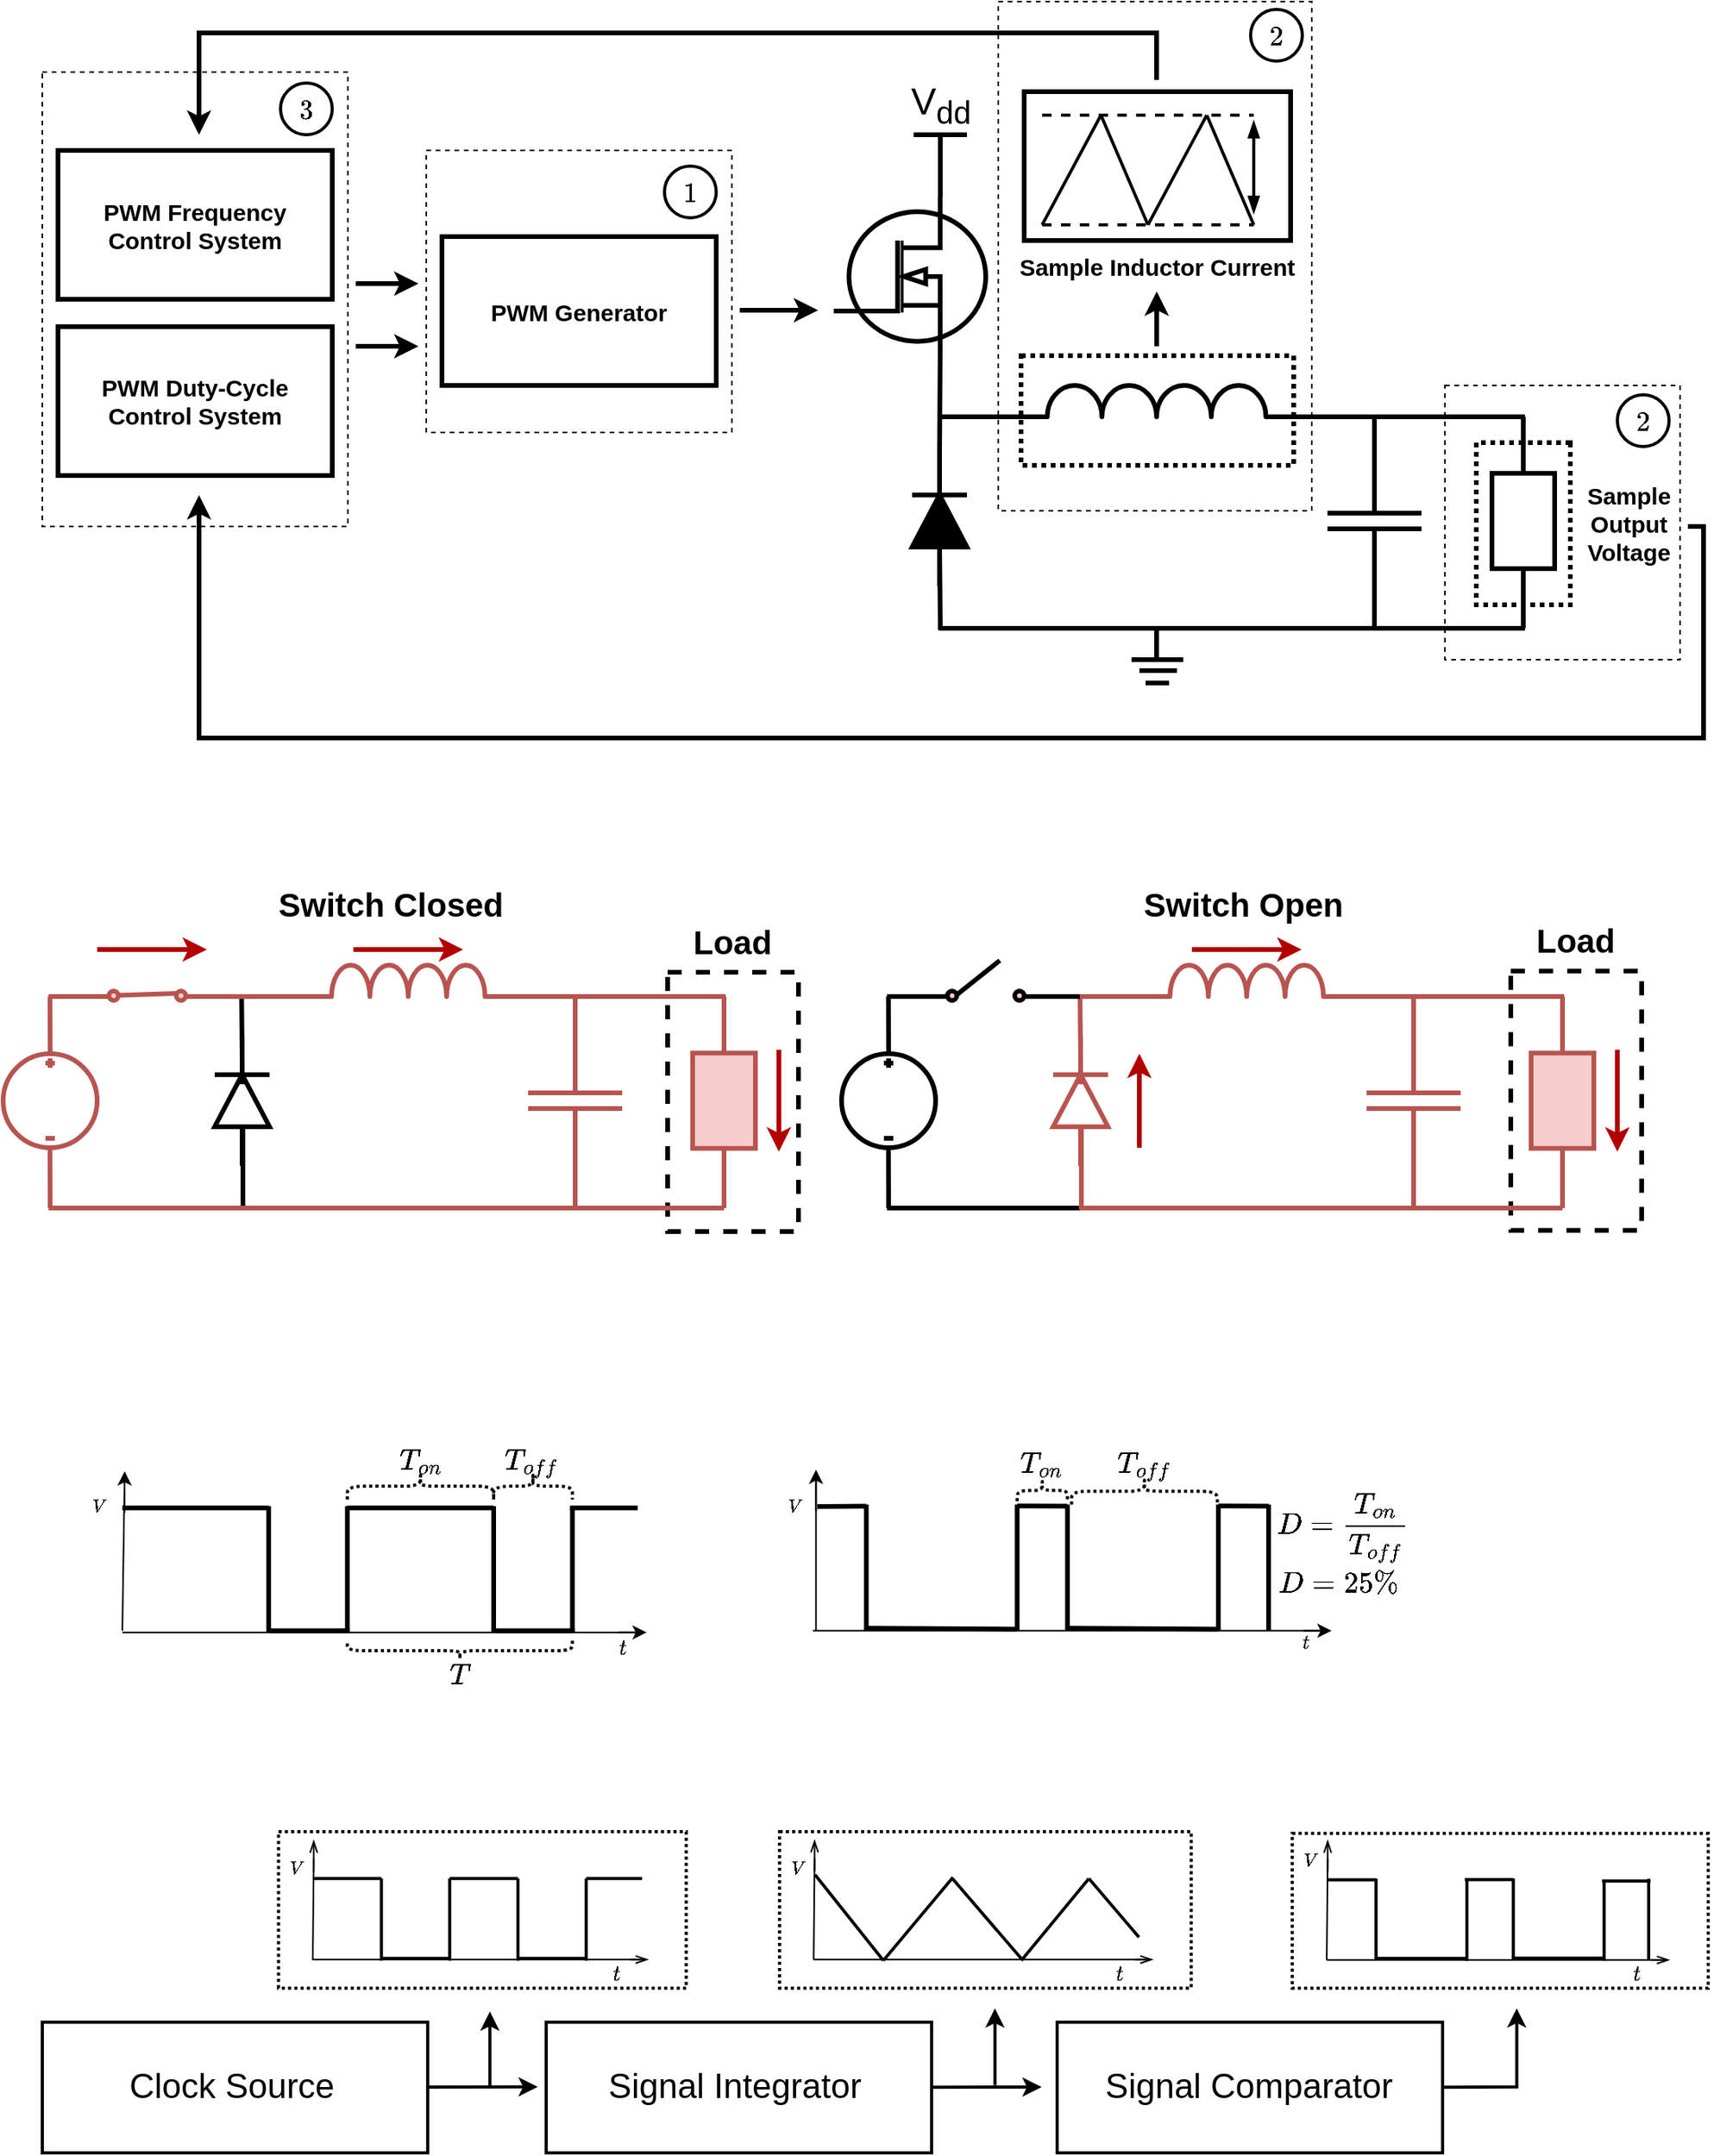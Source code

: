 <mxfile version="14.7.0" type="device"><diagram id="HhqEqUUSC1TOIrTQqIWY" name="Page-1"><mxGraphModel dx="2723" dy="1175" grid="0" gridSize="2" guides="1" tooltips="1" connect="1" arrows="1" fold="1" page="1" pageScale="1" pageWidth="1654" pageHeight="2336" math="1" shadow="0"><root><mxCell id="0"/><mxCell id="1" parent="0"/><mxCell id="JbpX12uIsB_GPaR7qwMS-72" value="" style="rounded=0;whiteSpace=wrap;html=1;dashed=1;fontSize=10;strokeWidth=1;fillColor=none;perimeterSpacing=0;" parent="1" vertex="1"><mxGeometry x="730" y="265" width="200" height="325" as="geometry"/></mxCell><mxCell id="JbpX12uIsB_GPaR7qwMS-2" value="" style="pointerEvents=1;verticalLabelPosition=bottom;shadow=0;dashed=0;align=center;html=1;verticalAlign=top;shape=mxgraph.electrical.inductors.inductor_3;strokeWidth=3;" parent="1" vertex="1"><mxGeometry x="722" y="510" width="218" height="20" as="geometry"/></mxCell><mxCell id="JbpX12uIsB_GPaR7qwMS-3" value="" style="pointerEvents=1;verticalLabelPosition=bottom;shadow=0;dashed=0;align=center;html=1;verticalAlign=top;shape=mxgraph.electrical.capacitors.capacitor_1;strokeWidth=3;direction=south;" parent="1" vertex="1"><mxGeometry x="940" y="546.5" width="60" height="100" as="geometry"/></mxCell><mxCell id="JbpX12uIsB_GPaR7qwMS-4" value="" style="verticalLabelPosition=bottom;shadow=0;dashed=0;align=center;html=1;verticalAlign=top;shape=mxgraph.electrical.mosfets1.n-channel_mosfet_1;strokeWidth=3;" parent="1" vertex="1"><mxGeometry x="625" y="390" width="97" height="101" as="geometry"/></mxCell><mxCell id="JbpX12uIsB_GPaR7qwMS-6" value="" style="endArrow=none;html=1;exitX=1;exitY=1;exitDx=0;exitDy=0;exitPerimeter=0;strokeWidth=3;" parent="1" edge="1"><mxGeometry width="50" height="50" relative="1" as="geometry"><mxPoint x="940" y="530.0" as="sourcePoint"/><mxPoint x="1066" y="530" as="targetPoint"/></mxGeometry></mxCell><mxCell id="JbpX12uIsB_GPaR7qwMS-7" value="" style="endArrow=none;html=1;strokeWidth=3;entryX=0;entryY=0.5;entryDx=0;entryDy=0;entryPerimeter=0;" parent="1" target="JbpX12uIsB_GPaR7qwMS-3" edge="1"><mxGeometry width="50" height="50" relative="1" as="geometry"><mxPoint x="970" y="530" as="sourcePoint"/><mxPoint x="1116" y="540" as="targetPoint"/></mxGeometry></mxCell><mxCell id="JbpX12uIsB_GPaR7qwMS-10" value="V&lt;sub&gt;dd&lt;/sub&gt;" style="verticalLabelPosition=top;verticalAlign=bottom;shape=mxgraph.electrical.signal_sources.vdd;shadow=0;dashed=0;align=center;strokeWidth=3;fontSize=24;html=1;flipV=1;" parent="1" vertex="1"><mxGeometry x="676" y="350" width="34" height="40" as="geometry"/></mxCell><mxCell id="JbpX12uIsB_GPaR7qwMS-12" value="" style="endArrow=none;html=1;strokeWidth=3;" parent="1" edge="1"><mxGeometry width="50" height="50" relative="1" as="geometry"><mxPoint x="692" y="530" as="sourcePoint"/><mxPoint x="736" y="530" as="targetPoint"/></mxGeometry></mxCell><mxCell id="JbpX12uIsB_GPaR7qwMS-13" value="" style="endArrow=none;html=1;strokeWidth=3;entryX=0.7;entryY=1;entryDx=0;entryDy=0;entryPerimeter=0;exitX=1;exitY=0.5;exitDx=0;exitDy=0;exitPerimeter=0;" parent="1" source="JbpX12uIsB_GPaR7qwMS-18" target="JbpX12uIsB_GPaR7qwMS-4" edge="1"><mxGeometry width="50" height="50" relative="1" as="geometry"><mxPoint x="693" y="580" as="sourcePoint"/><mxPoint x="692" y="545" as="targetPoint"/></mxGeometry></mxCell><mxCell id="JbpX12uIsB_GPaR7qwMS-14" value="" style="endArrow=none;html=1;strokeWidth=3;" parent="1" edge="1"><mxGeometry width="50" height="50" relative="1" as="geometry"><mxPoint x="970" y="645" as="sourcePoint"/><mxPoint x="970" y="665" as="targetPoint"/></mxGeometry></mxCell><mxCell id="JbpX12uIsB_GPaR7qwMS-16" value="" style="endArrow=none;html=1;strokeWidth=3;" parent="1" edge="1"><mxGeometry width="50" height="50" relative="1" as="geometry"><mxPoint x="692" y="665" as="sourcePoint"/><mxPoint x="1066" y="665" as="targetPoint"/></mxGeometry></mxCell><mxCell id="JbpX12uIsB_GPaR7qwMS-18" value="" style="pointerEvents=1;fillColor=strokeColor;verticalLabelPosition=bottom;shadow=0;dashed=0;align=center;html=1;verticalAlign=top;shape=mxgraph.electrical.diodes.diode;strokeWidth=3;direction=north;" parent="1" vertex="1"><mxGeometry x="675" y="555" width="35" height="83" as="geometry"/></mxCell><mxCell id="JbpX12uIsB_GPaR7qwMS-19" value="" style="endArrow=none;html=1;strokeWidth=3;entryX=0;entryY=0.5;entryDx=0;entryDy=0;entryPerimeter=0;" parent="1" edge="1"><mxGeometry width="50" height="50" relative="1" as="geometry"><mxPoint x="693" y="666" as="sourcePoint"/><mxPoint x="692.5" y="610" as="targetPoint"/></mxGeometry></mxCell><mxCell id="JbpX12uIsB_GPaR7qwMS-27" value="" style="group;strokeWidth=1;" parent="1" vertex="1" connectable="0"><mxGeometry x="815" y="665" width="33" height="34.88" as="geometry"/></mxCell><mxCell id="JbpX12uIsB_GPaR7qwMS-22" value="" style="endArrow=none;html=1;strokeWidth=3;" parent="JbpX12uIsB_GPaR7qwMS-27" edge="1"><mxGeometry width="50" height="50" relative="1" as="geometry"><mxPoint x="16" y="20" as="sourcePoint"/><mxPoint x="16" as="targetPoint"/></mxGeometry></mxCell><mxCell id="JbpX12uIsB_GPaR7qwMS-23" value="" style="endArrow=none;html=1;strokeWidth=3;" parent="JbpX12uIsB_GPaR7qwMS-27" edge="1"><mxGeometry width="50" height="50" relative="1" as="geometry"><mxPoint y="20" as="sourcePoint"/><mxPoint x="33" y="20" as="targetPoint"/></mxGeometry></mxCell><mxCell id="JbpX12uIsB_GPaR7qwMS-25" value="" style="endArrow=none;html=1;strokeWidth=3;" parent="JbpX12uIsB_GPaR7qwMS-27" edge="1"><mxGeometry width="50" height="50" relative="1" as="geometry"><mxPoint x="5" y="27" as="sourcePoint"/><mxPoint x="29" y="27" as="targetPoint"/></mxGeometry></mxCell><mxCell id="JbpX12uIsB_GPaR7qwMS-26" value="" style="endArrow=none;html=1;strokeWidth=3;" parent="JbpX12uIsB_GPaR7qwMS-27" edge="1"><mxGeometry width="50" height="50" relative="1" as="geometry"><mxPoint x="9" y="34.88" as="sourcePoint"/><mxPoint x="24" y="34.88" as="targetPoint"/></mxGeometry></mxCell><mxCell id="JbpX12uIsB_GPaR7qwMS-28" value="&lt;font style=&quot;font-size: 15px&quot;&gt;&lt;b&gt;PWM Generator&lt;/b&gt;&lt;/font&gt;" style="rounded=0;whiteSpace=wrap;html=1;strokeWidth=3;" parent="1" vertex="1"><mxGeometry x="375" y="415" width="175" height="95" as="geometry"/></mxCell><mxCell id="JbpX12uIsB_GPaR7qwMS-43" value="" style="group" parent="1" vertex="1" connectable="0"><mxGeometry x="746.5" y="322.5" width="170" height="95" as="geometry"/></mxCell><mxCell id="JbpX12uIsB_GPaR7qwMS-41" value="" style="rounded=0;whiteSpace=wrap;html=1;fontSize=10;strokeWidth=3;" parent="JbpX12uIsB_GPaR7qwMS-43" vertex="1"><mxGeometry width="170" height="95" as="geometry"/></mxCell><mxCell id="JbpX12uIsB_GPaR7qwMS-40" value="" style="group" parent="JbpX12uIsB_GPaR7qwMS-43" vertex="1" connectable="0"><mxGeometry x="11.5" y="15" width="135" height="70" as="geometry"/></mxCell><mxCell id="JbpX12uIsB_GPaR7qwMS-29" value="" style="endArrow=none;html=1;strokeWidth=2;" parent="JbpX12uIsB_GPaR7qwMS-40" edge="1"><mxGeometry width="37.5" height="36.842" as="geometry"><mxPoint y="70" as="sourcePoint"/><mxPoint x="37.5" as="targetPoint"/></mxGeometry></mxCell><mxCell id="JbpX12uIsB_GPaR7qwMS-30" value="" style="endArrow=none;html=1;strokeWidth=2;" parent="JbpX12uIsB_GPaR7qwMS-40" edge="1"><mxGeometry width="37.5" height="36.842" as="geometry"><mxPoint x="37.5" as="sourcePoint"/><mxPoint x="67.5" y="70" as="targetPoint"/></mxGeometry></mxCell><mxCell id="JbpX12uIsB_GPaR7qwMS-31" value="" style="endArrow=none;html=1;strokeWidth=2;" parent="JbpX12uIsB_GPaR7qwMS-40" edge="1"><mxGeometry width="37.5" height="36.842" as="geometry"><mxPoint x="67.5" y="70" as="sourcePoint"/><mxPoint x="105.0" as="targetPoint"/></mxGeometry></mxCell><mxCell id="JbpX12uIsB_GPaR7qwMS-32" value="" style="endArrow=none;html=1;strokeWidth=2;fontSize=10;" parent="JbpX12uIsB_GPaR7qwMS-40" edge="1"><mxGeometry width="37.5" height="36.842" as="geometry"><mxPoint x="105.0" as="sourcePoint"/><mxPoint x="135" y="70" as="targetPoint"/></mxGeometry></mxCell><mxCell id="JbpX12uIsB_GPaR7qwMS-36" value="" style="endArrow=none;dashed=1;html=1;strokeWidth=2;" parent="JbpX12uIsB_GPaR7qwMS-40" edge="1"><mxGeometry width="31.395" height="30.435" as="geometry"><mxPoint as="sourcePoint"/><mxPoint x="135" as="targetPoint"/></mxGeometry></mxCell><mxCell id="JbpX12uIsB_GPaR7qwMS-37" value="" style="endArrow=none;dashed=1;html=1;strokeWidth=2;jumpSize=6;sketch=0;" parent="JbpX12uIsB_GPaR7qwMS-40" edge="1"><mxGeometry width="31.395" height="30.435" as="geometry"><mxPoint y="70" as="sourcePoint"/><mxPoint x="135" y="70" as="targetPoint"/></mxGeometry></mxCell><mxCell id="JbpX12uIsB_GPaR7qwMS-38" value="" style="endArrow=blockThin;startArrow=blockThin;html=1;fontSize=10;strokeWidth=2;rounded=0;startFill=1;endFill=1;" parent="JbpX12uIsB_GPaR7qwMS-40" edge="1"><mxGeometry width="31.395" height="30.435" as="geometry"><mxPoint x="135" y="62.632" as="sourcePoint"/><mxPoint x="135" y="3.684" as="targetPoint"/></mxGeometry></mxCell><mxCell id="JbpX12uIsB_GPaR7qwMS-51" value="" style="rounded=0;whiteSpace=wrap;html=1;fontSize=10;strokeWidth=3;dashed=1;dashPattern=1 1;fillColor=none;" parent="1" vertex="1"><mxGeometry x="744.5" y="491" width="174" height="70" as="geometry"/></mxCell><mxCell id="JbpX12uIsB_GPaR7qwMS-52" value="" style="endArrow=classic;html=1;fontSize=10;strokeWidth=3;" parent="1" edge="1"><mxGeometry width="50" height="50" relative="1" as="geometry"><mxPoint x="831.07" y="485" as="sourcePoint"/><mxPoint x="831.07" y="450" as="targetPoint"/></mxGeometry></mxCell><mxCell id="JbpX12uIsB_GPaR7qwMS-54" value="" style="endArrow=classic;html=1;fontSize=10;strokeWidth=3;" parent="1" edge="1"><mxGeometry width="50" height="50" relative="1" as="geometry"><mxPoint x="565" y="462" as="sourcePoint"/><mxPoint x="615" y="462" as="targetPoint"/></mxGeometry></mxCell><mxCell id="JbpX12uIsB_GPaR7qwMS-55" value="&lt;font style=&quot;font-size: 15px&quot;&gt;&lt;b&gt;Sample Inductor Current&lt;/b&gt;&lt;/font&gt;" style="text;html=1;strokeColor=none;fillColor=none;align=center;verticalAlign=middle;whiteSpace=wrap;rounded=0;dashed=1;dashPattern=1 1;fontSize=10;" parent="1" vertex="1"><mxGeometry x="739" y="425" width="185" height="17.5" as="geometry"/></mxCell><mxCell id="JbpX12uIsB_GPaR7qwMS-62" value="&lt;font style=&quot;font-size: 15px&quot;&gt;&lt;b&gt;PWM Frequency Control System&lt;/b&gt;&lt;/font&gt;" style="rounded=0;whiteSpace=wrap;html=1;strokeWidth=3;" parent="1" vertex="1"><mxGeometry x="130" y="360" width="175" height="95" as="geometry"/></mxCell><mxCell id="JbpX12uIsB_GPaR7qwMS-63" value="" style="endArrow=classic;html=1;fontSize=10;strokeWidth=3;" parent="1" edge="1"><mxGeometry width="50" height="50" relative="1" as="geometry"><mxPoint x="320" y="445" as="sourcePoint"/><mxPoint x="360" y="445" as="targetPoint"/></mxGeometry></mxCell><mxCell id="JbpX12uIsB_GPaR7qwMS-64" value="" style="endArrow=classic;html=1;fontSize=10;strokeWidth=3;rounded=0;" parent="1" edge="1"><mxGeometry width="50" height="50" relative="1" as="geometry"><mxPoint x="831" y="315" as="sourcePoint"/><mxPoint x="220" y="350" as="targetPoint"/><Array as="points"><mxPoint x="831" y="285"/><mxPoint x="220" y="285"/></Array></mxGeometry></mxCell><mxCell id="JbpX12uIsB_GPaR7qwMS-65" value="&lt;b style=&quot;font-size: 15px&quot;&gt;PWM Duty-Cycle Control System&lt;/b&gt;" style="rounded=0;whiteSpace=wrap;html=1;strokeWidth=3;" parent="1" vertex="1"><mxGeometry x="130" y="472.5" width="175" height="95" as="geometry"/></mxCell><mxCell id="JbpX12uIsB_GPaR7qwMS-66" value="" style="endArrow=classic;html=1;fontSize=10;strokeWidth=3;" parent="1" edge="1"><mxGeometry width="50" height="50" relative="1" as="geometry"><mxPoint x="320" y="485" as="sourcePoint"/><mxPoint x="360" y="485" as="targetPoint"/></mxGeometry></mxCell><mxCell id="JbpX12uIsB_GPaR7qwMS-5" value="" style="pointerEvents=1;verticalLabelPosition=bottom;shadow=0;dashed=0;align=center;html=1;verticalAlign=top;shape=mxgraph.electrical.resistors.resistor_1;strokeWidth=3;direction=south;" parent="1" vertex="1"><mxGeometry x="1045" y="549" width="40" height="95" as="geometry"/></mxCell><mxCell id="JbpX12uIsB_GPaR7qwMS-67" value="" style="endArrow=none;html=1;fontSize=10;strokeWidth=3;exitX=0;exitY=0.5;exitDx=0;exitDy=0;exitPerimeter=0;" parent="1" source="JbpX12uIsB_GPaR7qwMS-5" edge="1"><mxGeometry width="50" height="50" relative="1" as="geometry"><mxPoint x="1085" y="551" as="sourcePoint"/><mxPoint x="1065" y="530" as="targetPoint"/></mxGeometry></mxCell><mxCell id="JbpX12uIsB_GPaR7qwMS-68" value="" style="endArrow=none;html=1;fontSize=10;strokeWidth=3;" parent="1" edge="1"><mxGeometry width="50" height="50" relative="1" as="geometry"><mxPoint x="1065" y="665" as="sourcePoint"/><mxPoint x="1065" y="644" as="targetPoint"/></mxGeometry></mxCell><mxCell id="JbpX12uIsB_GPaR7qwMS-69" value="" style="rounded=0;whiteSpace=wrap;html=1;fontSize=10;strokeWidth=3;fillColor=none;direction=south;dashed=1;dashPattern=1 1;" parent="1" vertex="1"><mxGeometry x="1035" y="546.5" width="60" height="103.5" as="geometry"/></mxCell><mxCell id="JbpX12uIsB_GPaR7qwMS-70" value="&lt;font style=&quot;font-size: 15px&quot;&gt;&lt;b&gt;Sample&lt;br&gt;Output&lt;br&gt;Voltage&lt;br&gt;&lt;/b&gt;&lt;/font&gt;" style="text;html=1;strokeColor=none;fillColor=none;align=center;verticalAlign=middle;whiteSpace=wrap;rounded=0;dashed=1;dashPattern=1 1;fontSize=10;" parent="1" vertex="1"><mxGeometry x="1080" y="558.25" width="105" height="80" as="geometry"/></mxCell><mxCell id="JbpX12uIsB_GPaR7qwMS-71" value="" style="endArrow=classic;html=1;fontSize=10;strokeWidth=3;rounded=0;" parent="1" edge="1"><mxGeometry width="50" height="50" relative="1" as="geometry"><mxPoint x="1170" y="600" as="sourcePoint"/><mxPoint x="220" y="580" as="targetPoint"/><Array as="points"><mxPoint x="1180" y="600"/><mxPoint x="1180" y="735"/><mxPoint x="220" y="735"/></Array></mxGeometry></mxCell><mxCell id="JbpX12uIsB_GPaR7qwMS-74" value="&lt;font style=&quot;font-size: 15px&quot;&gt;$$1$$&lt;/font&gt;" style="ellipse;whiteSpace=wrap;html=1;aspect=fixed;fontSize=10;strokeWidth=2;fillColor=none;" parent="1" vertex="1"><mxGeometry x="517" y="370" width="33" height="33" as="geometry"/></mxCell><mxCell id="JbpX12uIsB_GPaR7qwMS-75" value="&lt;font style=&quot;font-size: 15px&quot;&gt;$$2$$&lt;/font&gt;" style="ellipse;whiteSpace=wrap;html=1;aspect=fixed;fontSize=10;strokeWidth=2;fillColor=none;" parent="1" vertex="1"><mxGeometry x="891" y="270" width="33" height="33" as="geometry"/></mxCell><mxCell id="JbpX12uIsB_GPaR7qwMS-76" value="&lt;font style=&quot;font-size: 15px&quot;&gt;$$3$$&lt;/font&gt;" style="ellipse;whiteSpace=wrap;html=1;aspect=fixed;fontSize=10;strokeWidth=2;fillColor=none;" parent="1" vertex="1"><mxGeometry x="272" y="317" width="33" height="33" as="geometry"/></mxCell><mxCell id="JbpX12uIsB_GPaR7qwMS-77" value="" style="rounded=0;whiteSpace=wrap;html=1;dashed=1;fontSize=10;strokeWidth=1;fillColor=none;perimeterSpacing=0;" parent="1" vertex="1"><mxGeometry x="120" y="310" width="195" height="290" as="geometry"/></mxCell><mxCell id="JbpX12uIsB_GPaR7qwMS-78" value="" style="rounded=0;whiteSpace=wrap;html=1;dashed=1;fontSize=10;strokeWidth=1;fillColor=none;perimeterSpacing=0;" parent="1" vertex="1"><mxGeometry x="365" y="360" width="195" height="180" as="geometry"/></mxCell><mxCell id="JbpX12uIsB_GPaR7qwMS-80" value="" style="rounded=0;whiteSpace=wrap;html=1;dashed=1;fontSize=10;strokeWidth=1;fillColor=none;perimeterSpacing=0;" parent="1" vertex="1"><mxGeometry x="1015" y="510" width="150" height="175" as="geometry"/></mxCell><mxCell id="JbpX12uIsB_GPaR7qwMS-81" value="&lt;font style=&quot;font-size: 15px&quot;&gt;$$2$$&lt;/font&gt;" style="ellipse;whiteSpace=wrap;html=1;aspect=fixed;fontSize=10;strokeWidth=2;fillColor=none;" parent="1" vertex="1"><mxGeometry x="1125" y="516" width="33" height="33" as="geometry"/></mxCell><mxCell id="JbpX12uIsB_GPaR7qwMS-82" style="edgeStyle=orthogonalEdgeStyle;rounded=0;sketch=0;jumpSize=6;orthogonalLoop=1;jettySize=auto;html=1;exitX=0.5;exitY=1;exitDx=0;exitDy=0;fontSize=10;startArrow=blockThin;startFill=1;endArrow=blockThin;endFill=1;strokeWidth=3;" parent="1" source="JbpX12uIsB_GPaR7qwMS-77" target="JbpX12uIsB_GPaR7qwMS-77" edge="1"><mxGeometry relative="1" as="geometry"/></mxCell><mxCell id="67z5GuluwkgK7KLy79j5-1" value="" style="group" parent="1" vertex="1" connectable="0"><mxGeometry x="95" y="831" width="1085" height="255" as="geometry"/></mxCell><mxCell id="Fht3a2oU49zt6eefbAd6-117" value="&lt;font style=&quot;font-size: 21px&quot;&gt;&lt;b&gt;Switch Open&lt;/b&gt;&lt;/font&gt;" style="text;html=1;strokeColor=none;fillColor=none;align=center;verticalAlign=middle;whiteSpace=wrap;rounded=0;" parent="67z5GuluwkgK7KLy79j5-1" vertex="1"><mxGeometry x="714" width="155" height="20" as="geometry"/></mxCell><mxCell id="Fht3a2oU49zt6eefbAd6-118" value="" style="group" parent="67z5GuluwkgK7KLy79j5-1" vertex="1" connectable="0"><mxGeometry y="39" width="543" height="216" as="geometry"/></mxCell><mxCell id="NWwBJp9DJh5UP59SXQwk-10" value="" style="rounded=0;whiteSpace=wrap;html=1;dashed=1;strokeWidth=3;" parent="Fht3a2oU49zt6eefbAd6-118" vertex="1"><mxGeometry x="424" y="14.5" width="83.5" height="165.5" as="geometry"/></mxCell><mxCell id="Fht3a2oU49zt6eefbAd6-1" value="" style="pointerEvents=1;verticalLabelPosition=bottom;shadow=0;dashed=0;align=center;html=1;verticalAlign=top;shape=mxgraph.electrical.inductors.inductor_3;strokeWidth=3;fillColor=#f8cecc;strokeColor=#b85450;" parent="Fht3a2oU49zt6eefbAd6-118" vertex="1"><mxGeometry x="182" y="10" width="153" height="20" as="geometry"/></mxCell><mxCell id="Fht3a2oU49zt6eefbAd6-2" value="" style="pointerEvents=1;verticalLabelPosition=bottom;shadow=0;dashed=0;align=center;html=1;verticalAlign=top;shape=mxgraph.electrical.capacitors.capacitor_1;strokeWidth=3;direction=south;fillColor=#f8cecc;strokeColor=#b85450;" parent="Fht3a2oU49zt6eefbAd6-118" vertex="1"><mxGeometry x="335" y="46.5" width="60" height="100" as="geometry"/></mxCell><mxCell id="Fht3a2oU49zt6eefbAd6-3" value="" style="endArrow=none;html=1;exitX=1;exitY=1;exitDx=0;exitDy=0;exitPerimeter=0;strokeWidth=3;fillColor=#f8cecc;strokeColor=#b85450;" parent="Fht3a2oU49zt6eefbAd6-118" edge="1"><mxGeometry width="50" height="50" relative="1" as="geometry"><mxPoint x="335" y="30.0" as="sourcePoint"/><mxPoint x="461.0" y="30" as="targetPoint"/></mxGeometry></mxCell><mxCell id="Fht3a2oU49zt6eefbAd6-4" value="" style="endArrow=none;html=1;strokeWidth=3;entryX=0;entryY=0.5;entryDx=0;entryDy=0;entryPerimeter=0;fillColor=#f8cecc;strokeColor=#b85450;" parent="Fht3a2oU49zt6eefbAd6-118" target="Fht3a2oU49zt6eefbAd6-2" edge="1"><mxGeometry width="50" height="50" relative="1" as="geometry"><mxPoint x="365" y="30" as="sourcePoint"/><mxPoint x="511" y="40" as="targetPoint"/></mxGeometry></mxCell><mxCell id="Fht3a2oU49zt6eefbAd6-5" value="" style="endArrow=none;html=1;strokeWidth=3;fillColor=#f8cecc;strokeColor=#b85450;" parent="Fht3a2oU49zt6eefbAd6-118" edge="1"><mxGeometry width="50" height="50" relative="1" as="geometry"><mxPoint x="152" y="30" as="sourcePoint"/><mxPoint x="196" y="30" as="targetPoint"/></mxGeometry></mxCell><mxCell id="Fht3a2oU49zt6eefbAd6-6" value="" style="endArrow=none;html=1;strokeWidth=3;fillColor=#f8cecc;strokeColor=#b85450;" parent="Fht3a2oU49zt6eefbAd6-118" edge="1"><mxGeometry width="50" height="50" relative="1" as="geometry"><mxPoint x="365" y="145" as="sourcePoint"/><mxPoint x="365" y="165" as="targetPoint"/></mxGeometry></mxCell><mxCell id="Fht3a2oU49zt6eefbAd6-7" value="" style="endArrow=none;html=1;strokeWidth=3;fillColor=#f8cecc;strokeColor=#b85450;" parent="Fht3a2oU49zt6eefbAd6-118" edge="1"><mxGeometry width="50" height="50" relative="1" as="geometry"><mxPoint x="152" y="165" as="sourcePoint"/><mxPoint x="460" y="165" as="targetPoint"/></mxGeometry></mxCell><mxCell id="Fht3a2oU49zt6eefbAd6-8" value="" style="pointerEvents=1;verticalLabelPosition=bottom;shadow=0;dashed=0;align=center;html=1;verticalAlign=top;shape=mxgraph.electrical.diodes.diode;strokeWidth=3;direction=north;" parent="Fht3a2oU49zt6eefbAd6-118" vertex="1"><mxGeometry x="135" y="55" width="35" height="83" as="geometry"/></mxCell><mxCell id="Fht3a2oU49zt6eefbAd6-15" value="" style="pointerEvents=1;verticalLabelPosition=bottom;shadow=0;dashed=0;align=center;html=1;verticalAlign=top;shape=mxgraph.electrical.resistors.resistor_1;strokeWidth=3;direction=south;fillColor=#f8cecc;strokeColor=#b85450;" parent="Fht3a2oU49zt6eefbAd6-118" vertex="1"><mxGeometry x="440" y="49" width="40" height="95" as="geometry"/></mxCell><mxCell id="Fht3a2oU49zt6eefbAd6-16" value="" style="endArrow=none;html=1;fontSize=10;strokeWidth=3;exitX=0;exitY=0.5;exitDx=0;exitDy=0;exitPerimeter=0;fillColor=#f8cecc;strokeColor=#b85450;" parent="Fht3a2oU49zt6eefbAd6-118" source="Fht3a2oU49zt6eefbAd6-15" edge="1"><mxGeometry width="50" height="50" relative="1" as="geometry"><mxPoint x="480" y="51" as="sourcePoint"/><mxPoint x="460" y="30" as="targetPoint"/></mxGeometry></mxCell><mxCell id="Fht3a2oU49zt6eefbAd6-17" value="" style="endArrow=none;html=1;fontSize=10;strokeWidth=3;fillColor=#f8cecc;strokeColor=#b85450;" parent="Fht3a2oU49zt6eefbAd6-118" edge="1"><mxGeometry width="50" height="50" relative="1" as="geometry"><mxPoint x="460" y="165" as="sourcePoint"/><mxPoint x="460" y="144" as="targetPoint"/></mxGeometry></mxCell><mxCell id="Fht3a2oU49zt6eefbAd6-19" value="" style="endArrow=none;html=1;strokeWidth=3;fillColor=#f8cecc;" parent="Fht3a2oU49zt6eefbAd6-118" edge="1"><mxGeometry width="50" height="50" relative="1" as="geometry"><mxPoint x="153.0" y="166.0" as="sourcePoint"/><mxPoint x="153" y="114" as="targetPoint"/></mxGeometry></mxCell><mxCell id="Fht3a2oU49zt6eefbAd6-20" value="" style="endArrow=none;html=1;strokeWidth=3;entryX=0;entryY=0.5;entryDx=0;entryDy=0;entryPerimeter=0;fillColor=#f8cecc;" parent="Fht3a2oU49zt6eefbAd6-118" edge="1"><mxGeometry width="50" height="50" relative="1" as="geometry"><mxPoint x="152.66" y="86.0" as="sourcePoint"/><mxPoint x="152.16" y="30" as="targetPoint"/></mxGeometry></mxCell><mxCell id="Fht3a2oU49zt6eefbAd6-21" value="" style="pointerEvents=1;verticalLabelPosition=bottom;shadow=0;dashed=0;align=center;html=1;verticalAlign=top;shape=mxgraph.electrical.signal_sources.source;aspect=fixed;points=[[0.5,0,0],[1,0.5,0],[0.5,1,0],[0,0.5,0]];elSignalType=dc3;strokeWidth=3;strokeColor=#B85450;" parent="Fht3a2oU49zt6eefbAd6-118" vertex="1"><mxGeometry y="66.5" width="60" height="60" as="geometry"/></mxCell><mxCell id="Fht3a2oU49zt6eefbAd6-22" value="" style="endArrow=none;html=1;strokeWidth=3;fillColor=#f8cecc;strokeColor=#b85450;" parent="Fht3a2oU49zt6eefbAd6-118" edge="1"><mxGeometry width="50" height="50" relative="1" as="geometry"><mxPoint x="29" y="30" as="sourcePoint"/><mxPoint x="70" y="30" as="targetPoint"/></mxGeometry></mxCell><mxCell id="Fht3a2oU49zt6eefbAd6-23" value="" style="endArrow=none;html=1;strokeWidth=3;exitX=0.5;exitY=0;exitDx=0;exitDy=0;exitPerimeter=0;fillColor=#f8cecc;strokeColor=#b85450;" parent="Fht3a2oU49zt6eefbAd6-118" source="Fht3a2oU49zt6eefbAd6-21" edge="1"><mxGeometry width="50" height="50" relative="1" as="geometry"><mxPoint x="30" y="50" as="sourcePoint"/><mxPoint x="29.88" y="30" as="targetPoint"/></mxGeometry></mxCell><mxCell id="Fht3a2oU49zt6eefbAd6-25" value="" style="endArrow=none;html=1;strokeWidth=3;fillColor=#f8cecc;strokeColor=#b85450;" parent="Fht3a2oU49zt6eefbAd6-118" edge="1"><mxGeometry width="50" height="50" relative="1" as="geometry"><mxPoint x="30" y="165" as="sourcePoint"/><mxPoint x="29.88" y="126.5" as="targetPoint"/></mxGeometry></mxCell><mxCell id="Fht3a2oU49zt6eefbAd6-26" value="" style="endArrow=none;html=1;strokeWidth=3;fillColor=#f8cecc;strokeColor=#b85450;" parent="Fht3a2oU49zt6eefbAd6-118" edge="1"><mxGeometry width="50" height="50" relative="1" as="geometry"><mxPoint x="29" y="165" as="sourcePoint"/><mxPoint x="338" y="165" as="targetPoint"/></mxGeometry></mxCell><mxCell id="Fht3a2oU49zt6eefbAd6-29" value="" style="endArrow=none;html=1;exitX=1;exitY=1;exitDx=0;exitDy=0;exitPerimeter=0;strokeWidth=3;fillColor=#f8cecc;strokeColor=#b85450;" parent="Fht3a2oU49zt6eefbAd6-118" edge="1"><mxGeometry width="50" height="50" relative="1" as="geometry"><mxPoint x="115" y="30.0" as="sourcePoint"/><mxPoint x="155" y="30" as="targetPoint"/></mxGeometry></mxCell><mxCell id="Fht3a2oU49zt6eefbAd6-30" value="" style="ellipse;whiteSpace=wrap;html=1;aspect=fixed;strokeWidth=6;fillColor=#f8cecc;strokeColor=#b85450;" parent="Fht3a2oU49zt6eefbAd6-118" vertex="1"><mxGeometry x="69" y="28" width="3" height="3" as="geometry"/></mxCell><mxCell id="Fht3a2oU49zt6eefbAd6-32" value="" style="ellipse;whiteSpace=wrap;html=1;aspect=fixed;strokeWidth=6;fillColor=#f8cecc;strokeColor=#b85450;" parent="Fht3a2oU49zt6eefbAd6-118" vertex="1"><mxGeometry x="112" y="28" width="3" height="3" as="geometry"/></mxCell><mxCell id="Fht3a2oU49zt6eefbAd6-34" value="" style="endArrow=none;html=1;exitX=1;exitY=1;exitDx=0;exitDy=0;exitPerimeter=0;strokeWidth=3;fillColor=#f8cecc;strokeColor=#b85450;" parent="Fht3a2oU49zt6eefbAd6-118" edge="1"><mxGeometry width="50" height="50" relative="1" as="geometry"><mxPoint x="73" y="29.3" as="sourcePoint"/><mxPoint x="111" y="28" as="targetPoint"/></mxGeometry></mxCell><mxCell id="Fht3a2oU49zt6eefbAd6-36" value="" style="endArrow=classic;html=1;strokeWidth=3;fillColor=#e51400;strokeColor=#B20000;" parent="Fht3a2oU49zt6eefbAd6-118" edge="1"><mxGeometry width="50" height="50" relative="1" as="geometry"><mxPoint x="60" y="-2.274e-13" as="sourcePoint"/><mxPoint x="130" y="-2.274e-13" as="targetPoint"/><Array as="points"><mxPoint x="95"/></Array></mxGeometry></mxCell><mxCell id="Fht3a2oU49zt6eefbAd6-37" value="" style="endArrow=classic;html=1;strokeWidth=3;fillColor=#e51400;strokeColor=#B20000;" parent="Fht3a2oU49zt6eefbAd6-118" edge="1"><mxGeometry width="50" height="50" relative="1" as="geometry"><mxPoint x="223.5" y="-2.274e-13" as="sourcePoint"/><mxPoint x="293.5" y="-2.274e-13" as="targetPoint"/><Array as="points"><mxPoint x="258.5"/></Array></mxGeometry></mxCell><mxCell id="Fht3a2oU49zt6eefbAd6-38" value="" style="endArrow=classic;html=1;strokeWidth=3;fillColor=#e51400;strokeColor=#B20000;" parent="Fht3a2oU49zt6eefbAd6-118" edge="1"><mxGeometry width="50" height="50" relative="1" as="geometry"><mxPoint x="495" y="64" as="sourcePoint"/><mxPoint x="495" y="129" as="targetPoint"/><Array as="points"><mxPoint x="495" y="109"/></Array></mxGeometry></mxCell><mxCell id="Fht3a2oU49zt6eefbAd6-119" value="" style="group;fillColor=#ffffff;" parent="67z5GuluwkgK7KLy79j5-1" vertex="1" connectable="0"><mxGeometry x="535" y="39" width="550" height="182.5" as="geometry"/></mxCell><mxCell id="NWwBJp9DJh5UP59SXQwk-7" value="" style="group" parent="Fht3a2oU49zt6eefbAd6-119" vertex="1" connectable="0"><mxGeometry x="395" y="-16.5" width="155" height="199" as="geometry"/></mxCell><mxCell id="NWwBJp9DJh5UP59SXQwk-9" value="&lt;font style=&quot;font-size: 21px&quot;&gt;&lt;b&gt;Load&lt;br&gt;&lt;/b&gt;&lt;/font&gt;" style="text;html=1;strokeColor=none;fillColor=none;align=center;verticalAlign=middle;whiteSpace=wrap;rounded=0;" parent="NWwBJp9DJh5UP59SXQwk-7" vertex="1"><mxGeometry x="-3.75" width="155" height="20" as="geometry"/></mxCell><mxCell id="NWwBJp9DJh5UP59SXQwk-11" value="" style="rounded=0;whiteSpace=wrap;html=1;dashed=1;strokeWidth=3;" parent="NWwBJp9DJh5UP59SXQwk-7" vertex="1"><mxGeometry x="32" y="30.25" width="83.5" height="165.5" as="geometry"/></mxCell><mxCell id="Fht3a2oU49zt6eefbAd6-116" value="" style="endArrow=none;html=1;strokeWidth=3;fillColor=#f8cecc;" parent="Fht3a2oU49zt6eefbAd6-119" edge="1"><mxGeometry width="50" height="50" relative="1" as="geometry"><mxPoint x="29" y="165" as="sourcePoint"/><mxPoint x="213" y="165" as="targetPoint"/></mxGeometry></mxCell><mxCell id="Fht3a2oU49zt6eefbAd6-91" value="" style="pointerEvents=1;verticalLabelPosition=bottom;shadow=0;dashed=0;align=center;html=1;verticalAlign=top;shape=mxgraph.electrical.inductors.inductor_3;strokeWidth=3;fillColor=#f8cecc;strokeColor=#b85450;" parent="Fht3a2oU49zt6eefbAd6-119" vertex="1"><mxGeometry x="182" y="10" width="153" height="20" as="geometry"/></mxCell><mxCell id="Fht3a2oU49zt6eefbAd6-92" value="" style="pointerEvents=1;verticalLabelPosition=bottom;shadow=0;dashed=0;align=center;html=1;verticalAlign=top;shape=mxgraph.electrical.capacitors.capacitor_1;strokeWidth=3;direction=south;fillColor=#f8cecc;strokeColor=#b85450;" parent="Fht3a2oU49zt6eefbAd6-119" vertex="1"><mxGeometry x="335" y="46.5" width="60" height="100" as="geometry"/></mxCell><mxCell id="Fht3a2oU49zt6eefbAd6-93" value="" style="endArrow=none;html=1;exitX=1;exitY=1;exitDx=0;exitDy=0;exitPerimeter=0;strokeWidth=3;fillColor=#f8cecc;strokeColor=#b85450;" parent="Fht3a2oU49zt6eefbAd6-119" edge="1"><mxGeometry width="50" height="50" relative="1" as="geometry"><mxPoint x="335" y="30" as="sourcePoint"/><mxPoint x="461.0" y="30" as="targetPoint"/></mxGeometry></mxCell><mxCell id="Fht3a2oU49zt6eefbAd6-94" value="" style="endArrow=none;html=1;strokeWidth=3;entryX=0;entryY=0.5;entryDx=0;entryDy=0;entryPerimeter=0;fillColor=#f8cecc;strokeColor=#b85450;" parent="Fht3a2oU49zt6eefbAd6-119" target="Fht3a2oU49zt6eefbAd6-92" edge="1"><mxGeometry width="50" height="50" relative="1" as="geometry"><mxPoint x="365" y="30" as="sourcePoint"/><mxPoint x="511" y="40" as="targetPoint"/></mxGeometry></mxCell><mxCell id="Fht3a2oU49zt6eefbAd6-96" value="" style="endArrow=none;html=1;strokeWidth=3;fillColor=#f8cecc;strokeColor=#b85450;" parent="Fht3a2oU49zt6eefbAd6-119" edge="1"><mxGeometry width="50" height="50" relative="1" as="geometry"><mxPoint x="365" y="145" as="sourcePoint"/><mxPoint x="365" y="165" as="targetPoint"/></mxGeometry></mxCell><mxCell id="Fht3a2oU49zt6eefbAd6-97" value="" style="endArrow=none;html=1;strokeWidth=3;fillColor=#f8cecc;strokeColor=#b85450;" parent="Fht3a2oU49zt6eefbAd6-119" edge="1"><mxGeometry width="50" height="50" relative="1" as="geometry"><mxPoint x="152" y="165" as="sourcePoint"/><mxPoint x="460" y="165" as="targetPoint"/></mxGeometry></mxCell><mxCell id="Fht3a2oU49zt6eefbAd6-98" value="" style="pointerEvents=1;verticalLabelPosition=bottom;shadow=0;dashed=0;align=center;html=1;verticalAlign=top;shape=mxgraph.electrical.diodes.diode;strokeWidth=3;direction=north;strokeColor=#b85450;fillColor=#FFFFFF;" parent="Fht3a2oU49zt6eefbAd6-119" vertex="1"><mxGeometry x="135" y="55" width="35" height="83" as="geometry"/></mxCell><mxCell id="Fht3a2oU49zt6eefbAd6-99" value="" style="pointerEvents=1;verticalLabelPosition=bottom;shadow=0;dashed=0;align=center;html=1;verticalAlign=top;shape=mxgraph.electrical.resistors.resistor_1;strokeWidth=3;direction=south;fillColor=#f8cecc;strokeColor=#b85450;" parent="Fht3a2oU49zt6eefbAd6-119" vertex="1"><mxGeometry x="440" y="49" width="40" height="95" as="geometry"/></mxCell><mxCell id="Fht3a2oU49zt6eefbAd6-100" value="" style="endArrow=none;html=1;fontSize=10;strokeWidth=3;exitX=0;exitY=0.5;exitDx=0;exitDy=0;exitPerimeter=0;fillColor=#f8cecc;strokeColor=#b85450;" parent="Fht3a2oU49zt6eefbAd6-119" source="Fht3a2oU49zt6eefbAd6-99" edge="1"><mxGeometry width="50" height="50" relative="1" as="geometry"><mxPoint x="480" y="51" as="sourcePoint"/><mxPoint x="460" y="30" as="targetPoint"/></mxGeometry></mxCell><mxCell id="Fht3a2oU49zt6eefbAd6-101" value="" style="endArrow=none;html=1;fontSize=10;strokeWidth=3;fillColor=#f8cecc;strokeColor=#b85450;" parent="Fht3a2oU49zt6eefbAd6-119" edge="1"><mxGeometry width="50" height="50" relative="1" as="geometry"><mxPoint x="460" y="165" as="sourcePoint"/><mxPoint x="460" y="144" as="targetPoint"/></mxGeometry></mxCell><mxCell id="Fht3a2oU49zt6eefbAd6-102" value="" style="endArrow=none;html=1;strokeWidth=3;fillColor=#f8cecc;strokeColor=#b85450;" parent="Fht3a2oU49zt6eefbAd6-119" edge="1"><mxGeometry width="50" height="50" relative="1" as="geometry"><mxPoint x="153.0" y="166.0" as="sourcePoint"/><mxPoint x="153" y="113" as="targetPoint"/></mxGeometry></mxCell><mxCell id="Fht3a2oU49zt6eefbAd6-103" value="" style="endArrow=none;html=1;strokeWidth=3;entryX=0;entryY=0.5;entryDx=0;entryDy=0;entryPerimeter=0;fillColor=#f8cecc;strokeColor=#b85450;" parent="Fht3a2oU49zt6eefbAd6-119" edge="1"><mxGeometry width="50" height="50" relative="1" as="geometry"><mxPoint x="152.66" y="86.0" as="sourcePoint"/><mxPoint x="152.16" y="30" as="targetPoint"/></mxGeometry></mxCell><mxCell id="Fht3a2oU49zt6eefbAd6-104" value="" style="pointerEvents=1;verticalLabelPosition=bottom;shadow=0;dashed=0;align=center;html=1;verticalAlign=top;shape=mxgraph.electrical.signal_sources.source;aspect=fixed;points=[[0.5,0,0],[1,0.5,0],[0.5,1,0],[0,0.5,0]];elSignalType=dc3;strokeWidth=3;" parent="Fht3a2oU49zt6eefbAd6-119" vertex="1"><mxGeometry y="66.5" width="60" height="60" as="geometry"/></mxCell><mxCell id="Fht3a2oU49zt6eefbAd6-105" value="" style="endArrow=none;html=1;strokeWidth=3;fillColor=#f8cecc;" parent="Fht3a2oU49zt6eefbAd6-119" edge="1"><mxGeometry width="50" height="50" relative="1" as="geometry"><mxPoint x="29" y="30" as="sourcePoint"/><mxPoint x="70" y="30" as="targetPoint"/></mxGeometry></mxCell><mxCell id="Fht3a2oU49zt6eefbAd6-106" value="" style="endArrow=none;html=1;strokeWidth=3;exitX=0.5;exitY=0;exitDx=0;exitDy=0;exitPerimeter=0;fillColor=#f8cecc;" parent="Fht3a2oU49zt6eefbAd6-119" source="Fht3a2oU49zt6eefbAd6-104" edge="1"><mxGeometry width="50" height="50" relative="1" as="geometry"><mxPoint x="30" y="50" as="sourcePoint"/><mxPoint x="29.88" y="30" as="targetPoint"/></mxGeometry></mxCell><mxCell id="Fht3a2oU49zt6eefbAd6-107" value="" style="endArrow=none;html=1;strokeWidth=3;fillColor=#f8cecc;" parent="Fht3a2oU49zt6eefbAd6-119" edge="1"><mxGeometry width="50" height="50" relative="1" as="geometry"><mxPoint x="30" y="165" as="sourcePoint"/><mxPoint x="29.88" y="126.5" as="targetPoint"/></mxGeometry></mxCell><mxCell id="Fht3a2oU49zt6eefbAd6-108" value="" style="endArrow=none;html=1;strokeWidth=3;fillColor=#f8cecc;strokeColor=#b85450;" parent="Fht3a2oU49zt6eefbAd6-119" edge="1"><mxGeometry width="50" height="50" relative="1" as="geometry"><mxPoint x="155" y="165" as="sourcePoint"/><mxPoint x="338.0" y="165" as="targetPoint"/></mxGeometry></mxCell><mxCell id="Fht3a2oU49zt6eefbAd6-109" value="" style="endArrow=none;html=1;exitX=1;exitY=1;exitDx=0;exitDy=0;exitPerimeter=0;strokeWidth=3;fillColor=#f8cecc;" parent="Fht3a2oU49zt6eefbAd6-119" edge="1"><mxGeometry width="50" height="50" relative="1" as="geometry"><mxPoint x="115" y="30" as="sourcePoint"/><mxPoint x="155" y="30" as="targetPoint"/></mxGeometry></mxCell><mxCell id="Fht3a2oU49zt6eefbAd6-110" value="" style="ellipse;whiteSpace=wrap;html=1;aspect=fixed;strokeWidth=6;fillColor=#f8cecc;" parent="Fht3a2oU49zt6eefbAd6-119" vertex="1"><mxGeometry x="69" y="28" width="3" height="3" as="geometry"/></mxCell><mxCell id="Fht3a2oU49zt6eefbAd6-111" value="" style="ellipse;whiteSpace=wrap;html=1;aspect=fixed;strokeWidth=6;fillColor=#f8cecc;" parent="Fht3a2oU49zt6eefbAd6-119" vertex="1"><mxGeometry x="112" y="28" width="3" height="3" as="geometry"/></mxCell><mxCell id="Fht3a2oU49zt6eefbAd6-112" value="" style="endArrow=none;html=1;exitX=1;exitY=1;exitDx=0;exitDy=0;exitPerimeter=0;strokeWidth=3;fillColor=#f8cecc;" parent="Fht3a2oU49zt6eefbAd6-119" edge="1"><mxGeometry width="50" height="50" relative="1" as="geometry"><mxPoint x="73.0" y="29.3" as="sourcePoint"/><mxPoint x="101" y="7" as="targetPoint"/></mxGeometry></mxCell><mxCell id="Fht3a2oU49zt6eefbAd6-113" value="" style="endArrow=classic;html=1;strokeWidth=3;fillColor=#e51400;strokeColor=#B20000;" parent="Fht3a2oU49zt6eefbAd6-119" edge="1"><mxGeometry width="50" height="50" relative="1" as="geometry"><mxPoint x="190" y="126.5" as="sourcePoint"/><mxPoint x="190" y="66.5" as="targetPoint"/><Array as="points"><mxPoint x="190" y="101.5"/></Array></mxGeometry></mxCell><mxCell id="Fht3a2oU49zt6eefbAd6-114" value="" style="endArrow=classic;html=1;strokeWidth=3;fillColor=#e51400;strokeColor=#B20000;" parent="Fht3a2oU49zt6eefbAd6-119" edge="1"><mxGeometry width="50" height="50" relative="1" as="geometry"><mxPoint x="223.5" as="sourcePoint"/><mxPoint x="293.5" as="targetPoint"/><Array as="points"><mxPoint x="258.5"/></Array></mxGeometry></mxCell><mxCell id="Fht3a2oU49zt6eefbAd6-115" value="" style="endArrow=classic;html=1;strokeWidth=3;fillColor=#e51400;strokeColor=#B20000;" parent="Fht3a2oU49zt6eefbAd6-119" edge="1"><mxGeometry width="50" height="50" relative="1" as="geometry"><mxPoint x="495" y="64" as="sourcePoint"/><mxPoint x="495" y="129" as="targetPoint"/><Array as="points"><mxPoint x="495" y="109"/></Array></mxGeometry></mxCell><mxCell id="Fht3a2oU49zt6eefbAd6-95" value="" style="endArrow=none;html=1;strokeWidth=3;fillColor=#f8cecc;strokeColor=#b85450;" parent="Fht3a2oU49zt6eefbAd6-119" edge="1"><mxGeometry width="50" height="50" relative="1" as="geometry"><mxPoint x="152" y="30" as="sourcePoint"/><mxPoint x="196" y="30" as="targetPoint"/></mxGeometry></mxCell><mxCell id="Fht3a2oU49zt6eefbAd6-120" value="&lt;font style=&quot;font-size: 21px&quot;&gt;&lt;b&gt;Switch Closed&lt;/b&gt;&lt;/font&gt;" style="text;html=1;strokeColor=none;fillColor=none;align=center;verticalAlign=middle;whiteSpace=wrap;rounded=0;" parent="67z5GuluwkgK7KLy79j5-1" vertex="1"><mxGeometry x="170" width="155" height="20" as="geometry"/></mxCell><mxCell id="NWwBJp9DJh5UP59SXQwk-5" value="&lt;font style=&quot;font-size: 21px&quot;&gt;&lt;b&gt;Load&lt;br&gt;&lt;/b&gt;&lt;/font&gt;" style="text;html=1;strokeColor=none;fillColor=none;align=center;verticalAlign=middle;whiteSpace=wrap;rounded=0;" parent="67z5GuluwkgK7KLy79j5-1" vertex="1"><mxGeometry x="388.25" y="24" width="155" height="20" as="geometry"/></mxCell><mxCell id="67z5GuluwkgK7KLy79j5-207" value="" style="group" parent="1" vertex="1" connectable="0"><mxGeometry x="120" y="1433" width="1063" height="205" as="geometry"/></mxCell><mxCell id="67z5GuluwkgK7KLy79j5-191" value="" style="group" parent="67z5GuluwkgK7KLy79j5-207" vertex="1" connectable="0"><mxGeometry width="1063" height="205.0" as="geometry"/></mxCell><mxCell id="67z5GuluwkgK7KLy79j5-179" value="" style="group;" parent="67z5GuluwkgK7KLy79j5-191" vertex="1" connectable="0"><mxGeometry x="125.239" width="313.096" height="102.99" as="geometry"/></mxCell><mxCell id="67z5GuluwkgK7KLy79j5-108" value="" style="group" parent="67z5GuluwkgK7KLy79j5-179" vertex="1" connectable="0"><mxGeometry width="313.096" height="102.99" as="geometry"/></mxCell><mxCell id="67z5GuluwkgK7KLy79j5-107" value="" style="rounded=0;whiteSpace=wrap;html=1;strokeWidth=2;dashed=1;dashPattern=1 1;" parent="67z5GuluwkgK7KLy79j5-108" vertex="1"><mxGeometry x="25.496" width="260.109" height="99.829" as="geometry"/></mxCell><mxCell id="67z5GuluwkgK7KLy79j5-96" value="" style="group" parent="67z5GuluwkgK7KLy79j5-108" vertex="1" connectable="0"><mxGeometry y="4.991" width="313.096" height="97.999" as="geometry"/></mxCell><mxCell id="67z5GuluwkgK7KLy79j5-75" value="$$t$$" style="text;html=1;strokeColor=none;fillColor=none;align=center;verticalAlign=middle;whiteSpace=wrap;rounded=0;" parent="67z5GuluwkgK7KLy79j5-96" vertex="1"><mxGeometry x="203.332" y="74.04" width="75.435" height="23.959" as="geometry"/></mxCell><mxCell id="67z5GuluwkgK7KLy79j5-92" value="" style="group" parent="67z5GuluwkgK7KLy79j5-96" vertex="1" connectable="0"><mxGeometry x="47.044" y="76.669" width="214.385" as="geometry"/></mxCell><mxCell id="67z5GuluwkgK7KLy79j5-93" value="" style="endArrow=none;html=1;strokeWidth=1;" parent="67z5GuluwkgK7KLy79j5-92" edge="1"><mxGeometry width="50" height="50" relative="1" as="geometry"><mxPoint as="sourcePoint"/><mxPoint x="209.651" as="targetPoint"/></mxGeometry></mxCell><mxCell id="67z5GuluwkgK7KLy79j5-94" value="" style="endArrow=openThin;html=1;strokeWidth=1;endFill=0;" parent="67z5GuluwkgK7KLy79j5-92" edge="1"><mxGeometry width="50" height="50" relative="1" as="geometry"><mxPoint x="202.888" as="sourcePoint"/><mxPoint x="214.385" as="targetPoint"/></mxGeometry></mxCell><mxCell id="67z5GuluwkgK7KLy79j5-74" value="&lt;font style=&quot;font-size: 10px&quot;&gt;$$V$$&lt;/font&gt;" style="text;html=1;strokeColor=none;fillColor=none;align=center;verticalAlign=middle;whiteSpace=wrap;rounded=0;" parent="67z5GuluwkgK7KLy79j5-108" vertex="1"><mxGeometry y="12.14" width="75.435" height="23.959" as="geometry"/></mxCell><mxCell id="67z5GuluwkgK7KLy79j5-82" value="" style="endArrow=none;html=1;strokeWidth=2;" parent="67z5GuluwkgK7KLy79j5-179" edge="1"><mxGeometry x="-342.644" y="-65.571" width="66.018" height="41.595" as="geometry"><mxPoint x="91.104" y="82.276" as="sourcePoint"/><mxPoint x="91.104" y="29.866" as="targetPoint"/></mxGeometry></mxCell><mxCell id="67z5GuluwkgK7KLy79j5-78" value="" style="endArrow=none;html=1;strokeWidth=2;" parent="67z5GuluwkgK7KLy79j5-179" edge="1"><mxGeometry x="-384.328" y="-16.854" width="66.018" height="41.595" as="geometry"><mxPoint x="47.539" y="29.866" as="sourcePoint"/><mxPoint x="91.104" y="29.866" as="targetPoint"/></mxGeometry></mxCell><mxCell id="67z5GuluwkgK7KLy79j5-113" value="" style="endArrow=none;html=1;strokeWidth=2;" parent="67z5GuluwkgK7KLy79j5-179" edge="1"><mxGeometry x="-340.756" y="34.207" width="66.018" height="41.595" as="geometry"><mxPoint x="91.111" y="80.927" as="sourcePoint"/><mxPoint x="134.676" y="80.927" as="targetPoint"/></mxGeometry></mxCell><mxCell id="67z5GuluwkgK7KLy79j5-114" value="" style="endArrow=none;html=1;strokeWidth=2;" parent="67z5GuluwkgK7KLy79j5-179" edge="1"><mxGeometry x="-299.073" y="-65.571" width="66.018" height="41.595" as="geometry"><mxPoint x="134.676" y="82.276" as="sourcePoint"/><mxPoint x="134.676" y="29.866" as="targetPoint"/></mxGeometry></mxCell><mxCell id="67z5GuluwkgK7KLy79j5-115" value="" style="endArrow=none;html=1;strokeWidth=2;" parent="67z5GuluwkgK7KLy79j5-179" edge="1"><mxGeometry x="-255.501" y="-65.571" width="66.018" height="41.595" as="geometry"><mxPoint x="178.247" y="82.276" as="sourcePoint"/><mxPoint x="178.247" y="29.866" as="targetPoint"/></mxGeometry></mxCell><mxCell id="67z5GuluwkgK7KLy79j5-116" value="" style="endArrow=none;html=1;strokeWidth=2;" parent="67z5GuluwkgK7KLy79j5-179" edge="1"><mxGeometry x="-297.185" y="-16.854" width="66.018" height="41.595" as="geometry"><mxPoint x="134.682" y="29.866" as="sourcePoint"/><mxPoint x="178.247" y="29.866" as="targetPoint"/></mxGeometry></mxCell><mxCell id="67z5GuluwkgK7KLy79j5-117" value="" style="endArrow=none;html=1;strokeWidth=2;" parent="67z5GuluwkgK7KLy79j5-179" edge="1"><mxGeometry x="-253.613" y="34.207" width="66.018" height="41.595" as="geometry"><mxPoint x="178.254" y="80.927" as="sourcePoint"/><mxPoint x="221.819" y="80.927" as="targetPoint"/></mxGeometry></mxCell><mxCell id="67z5GuluwkgK7KLy79j5-118" value="" style="endArrow=none;html=1;strokeWidth=2;" parent="67z5GuluwkgK7KLy79j5-179" edge="1"><mxGeometry x="-211.93" y="-65.571" width="66.018" height="41.595" as="geometry"><mxPoint x="221.819" y="82.276" as="sourcePoint"/><mxPoint x="221.819" y="29.866" as="targetPoint"/></mxGeometry></mxCell><mxCell id="67z5GuluwkgK7KLy79j5-119" value="" style="endArrow=none;html=1;strokeWidth=2;" parent="67z5GuluwkgK7KLy79j5-179" edge="1"><mxGeometry x="-210.042" y="-16.854" width="66.018" height="41.595" as="geometry"><mxPoint x="221.826" y="29.866" as="sourcePoint"/><mxPoint x="257.469" y="29.866" as="targetPoint"/></mxGeometry></mxCell><mxCell id="67z5GuluwkgK7KLy79j5-180" value="" style="group" parent="67z5GuluwkgK7KLy79j5-191" vertex="1" connectable="0"><mxGeometry x="470.408" width="262.695" height="102.99" as="geometry"/></mxCell><mxCell id="67z5GuluwkgK7KLy79j5-121" value="" style="rounded=0;whiteSpace=wrap;html=1;strokeWidth=2;dashed=1;dashPattern=1 1;" parent="67z5GuluwkgK7KLy79j5-180" vertex="1"><mxGeometry width="262.695" height="99.829" as="geometry"/></mxCell><mxCell id="67z5GuluwkgK7KLy79j5-122" value="$$t$$" style="text;html=1;strokeColor=none;fillColor=none;align=center;verticalAlign=middle;whiteSpace=wrap;rounded=0;" parent="67z5GuluwkgK7KLy79j5-180" vertex="1"><mxGeometry x="179.604" y="79.031" width="76.185" height="23.959" as="geometry"/></mxCell><mxCell id="67z5GuluwkgK7KLy79j5-123" value="" style="group" parent="67z5GuluwkgK7KLy79j5-180" vertex="1" connectable="0"><mxGeometry x="21.762" y="81.66" width="216.517" as="geometry"/></mxCell><mxCell id="67z5GuluwkgK7KLy79j5-124" value="" style="endArrow=none;html=1;strokeWidth=1;" parent="67z5GuluwkgK7KLy79j5-123" edge="1"><mxGeometry width="50" height="50" relative="1" as="geometry"><mxPoint as="sourcePoint"/><mxPoint x="211.736" as="targetPoint"/></mxGeometry></mxCell><mxCell id="67z5GuluwkgK7KLy79j5-125" value="" style="endArrow=openThin;html=1;strokeWidth=1;endFill=0;" parent="67z5GuluwkgK7KLy79j5-123" edge="1"><mxGeometry width="50" height="50" relative="1" as="geometry"><mxPoint x="204.906" as="sourcePoint"/><mxPoint x="216.517" as="targetPoint"/></mxGeometry></mxCell><mxCell id="67z5GuluwkgK7KLy79j5-129" value="" style="endArrow=none;html=1;strokeWidth=2;" parent="67z5GuluwkgK7KLy79j5-180" edge="1"><mxGeometry x="-371.801" y="-65.571" width="66.674" height="41.595" as="geometry"><mxPoint x="66.261" y="82.276" as="sourcePoint"/><mxPoint x="22.669" y="27.453" as="targetPoint"/></mxGeometry></mxCell><mxCell id="67z5GuluwkgK7KLy79j5-131" value="" style="endArrow=none;html=1;strokeWidth=2;" parent="67z5GuluwkgK7KLy79j5-180" edge="1"><mxGeometry x="-369.894" y="35.556" width="66.674" height="41.595" as="geometry"><mxPoint x="66.267" y="82.276" as="sourcePoint"/><mxPoint x="110.679" y="29.117" as="targetPoint"/></mxGeometry></mxCell><mxCell id="67z5GuluwkgK7KLy79j5-134" value="" style="endArrow=none;html=1;strokeWidth=2;" parent="67z5GuluwkgK7KLy79j5-180" edge="1"><mxGeometry x="-325.889" y="-16.854" width="66.674" height="41.595" as="geometry"><mxPoint x="110.272" y="29.866" as="sourcePoint"/><mxPoint x="154.684" y="81.527" as="targetPoint"/></mxGeometry></mxCell><mxCell id="67z5GuluwkgK7KLy79j5-135" value="" style="endArrow=none;html=1;strokeWidth=2;" parent="67z5GuluwkgK7KLy79j5-180" edge="1"><mxGeometry x="-281.884" y="35.556" width="66.674" height="41.595" as="geometry"><mxPoint x="154.277" y="82.276" as="sourcePoint"/><mxPoint x="197.355" y="29.949" as="targetPoint"/></mxGeometry></mxCell><mxCell id="67z5GuluwkgK7KLy79j5-138" value="" style="endArrow=none;html=1;strokeWidth=2;" parent="67z5GuluwkgK7KLy79j5-180" edge="1"><mxGeometry x="-238.799" y="-16.854" width="66.674" height="41.595" as="geometry"><mxPoint x="197.362" y="29.866" as="sourcePoint"/><mxPoint x="229.358" y="67.385" as="targetPoint"/></mxGeometry></mxCell><mxCell id="67z5GuluwkgK7KLy79j5-190" value="&lt;font style=&quot;font-size: 10px&quot;&gt;$$V$$&lt;/font&gt;" style="text;html=1;strokeColor=none;fillColor=none;align=center;verticalAlign=middle;whiteSpace=wrap;rounded=0;" parent="67z5GuluwkgK7KLy79j5-180" vertex="1"><mxGeometry x="-12.218" y="14.841" width="48.504" height="18.833" as="geometry"/></mxCell><mxCell id="67z5GuluwkgK7KLy79j5-202" value="" style="group" parent="67z5GuluwkgK7KLy79j5-180" vertex="1" connectable="0"><mxGeometry x="21.764" y="5.153" width="0.596" height="76.51" as="geometry"/></mxCell><mxCell id="67z5GuluwkgK7KLy79j5-200" value="" style="endArrow=none;html=1;strokeWidth=1;" parent="67z5GuluwkgK7KLy79j5-202" edge="1"><mxGeometry width="50" height="50" relative="1" as="geometry"><mxPoint y="76.51" as="sourcePoint"/><mxPoint x="0.596" y="12.137" as="targetPoint"/></mxGeometry></mxCell><mxCell id="67z5GuluwkgK7KLy79j5-201" value="" style="endArrow=openThin;html=1;strokeWidth=1;endFill=0;" parent="67z5GuluwkgK7KLy79j5-202" edge="1"><mxGeometry x="-1296.655" y="-4722.352" width="66.095" height="27.682" as="geometry"><mxPoint x="0.596" y="20.229" as="sourcePoint"/><mxPoint x="0.593" as="targetPoint"/></mxGeometry></mxCell><mxCell id="67z5GuluwkgK7KLy79j5-181" value="" style="group" parent="67z5GuluwkgK7KLy79j5-191" vertex="1" connectable="0"><mxGeometry x="785.032" y="1.177" width="277.968" height="101.813" as="geometry"/></mxCell><mxCell id="67z5GuluwkgK7KLy79j5-152" value="" style="rounded=0;whiteSpace=wrap;html=1;strokeWidth=2;dashed=1;dashPattern=1 1;" parent="67z5GuluwkgK7KLy79j5-181" vertex="1"><mxGeometry x="12.544" width="265.425" height="98.688" as="geometry"/></mxCell><mxCell id="67z5GuluwkgK7KLy79j5-153" value="&lt;font style=&quot;font-size: 10px&quot;&gt;$$V$$&lt;/font&gt;" style="text;html=1;strokeColor=none;fillColor=none;align=center;verticalAlign=middle;whiteSpace=wrap;rounded=0;" parent="67z5GuluwkgK7KLy79j5-181" vertex="1"><mxGeometry y="8.142" width="48.504" height="18.833" as="geometry"/></mxCell><mxCell id="67z5GuluwkgK7KLy79j5-154" value="$$t$$" style="text;html=1;strokeColor=none;fillColor=none;align=center;verticalAlign=middle;whiteSpace=wrap;rounded=0;" parent="67z5GuluwkgK7KLy79j5-181" vertex="1"><mxGeometry x="194.014" y="78.128" width="76.977" height="23.685" as="geometry"/></mxCell><mxCell id="67z5GuluwkgK7KLy79j5-155" value="" style="group" parent="67z5GuluwkgK7KLy79j5-181" vertex="1" connectable="0"><mxGeometry x="34.532" y="80.727" width="218.767" as="geometry"/></mxCell><mxCell id="67z5GuluwkgK7KLy79j5-156" value="" style="endArrow=none;html=1;strokeWidth=1;" parent="67z5GuluwkgK7KLy79j5-155" edge="1"><mxGeometry width="50" height="50" relative="1" as="geometry"><mxPoint as="sourcePoint"/><mxPoint x="213.936" as="targetPoint"/></mxGeometry></mxCell><mxCell id="67z5GuluwkgK7KLy79j5-157" value="" style="endArrow=openThin;html=1;strokeWidth=1;endFill=0;" parent="67z5GuluwkgK7KLy79j5-155" edge="1"><mxGeometry width="50" height="50" relative="1" as="geometry"><mxPoint x="207.035" as="sourcePoint"/><mxPoint x="218.767" as="targetPoint"/></mxGeometry></mxCell><mxCell id="67z5GuluwkgK7KLy79j5-161" value="" style="endArrow=none;html=1;strokeWidth=2;" parent="67z5GuluwkgK7KLy79j5-181" edge="1"><mxGeometry x="-376.593" y="-65.562" width="67.367" height="41.12" as="geometry"><mxPoint x="66.019" y="80.595" as="sourcePoint"/><mxPoint x="66.019" y="28.784" as="targetPoint"/></mxGeometry></mxCell><mxCell id="67z5GuluwkgK7KLy79j5-162" value="" style="endArrow=none;html=1;strokeWidth=2;" parent="67z5GuluwkgK7KLy79j5-181" edge="1"><mxGeometry x="-405.655" y="-16.662" width="67.367" height="41.12" as="geometry"><mxPoint x="35.037" y="29.524" as="sourcePoint"/><mxPoint x="66.019" y="29.524" as="targetPoint"/></mxGeometry></mxCell><mxCell id="67z5GuluwkgK7KLy79j5-163" value="" style="endArrow=none;html=1;strokeWidth=2;" parent="67z5GuluwkgK7KLy79j5-181" edge="1"><mxGeometry x="-361.193" y="33.505" width="67.367" height="41.12" as="geometry"><mxPoint x="66.019" y="79.691" as="sourcePoint"/><mxPoint x="123.955" y="79.691" as="targetPoint"/></mxGeometry></mxCell><mxCell id="67z5GuluwkgK7KLy79j5-164" value="" style="endArrow=none;html=1;strokeWidth=2;" parent="67z5GuluwkgK7KLy79j5-181" edge="1"><mxGeometry x="-318.658" y="-64.822" width="67.367" height="41.12" as="geometry"><mxPoint x="123.955" y="81.336" as="sourcePoint"/><mxPoint x="123.955" y="29.524" as="targetPoint"/></mxGeometry></mxCell><mxCell id="67z5GuluwkgK7KLy79j5-170" value="" style="endArrow=none;html=1;strokeWidth=2;" parent="67z5GuluwkgK7KLy79j5-181" edge="1"><mxGeometry x="-289.017" y="-65.644" width="67.367" height="41.12" as="geometry"><mxPoint x="153.596" y="80.513" as="sourcePoint"/><mxPoint x="153.596" y="28.702" as="targetPoint"/></mxGeometry></mxCell><mxCell id="67z5GuluwkgK7KLy79j5-171" value="" style="endArrow=none;html=1;strokeWidth=2;" parent="67z5GuluwkgK7KLy79j5-181" edge="1"><mxGeometry x="-318.079" y="-16.744" width="67.367" height="41.12" as="geometry"><mxPoint x="122.614" y="29.442" as="sourcePoint"/><mxPoint x="153.596" y="29.442" as="targetPoint"/></mxGeometry></mxCell><mxCell id="67z5GuluwkgK7KLy79j5-172" value="" style="endArrow=none;html=1;strokeWidth=2;" parent="67z5GuluwkgK7KLy79j5-181" edge="1"><mxGeometry x="-273.617" y="33.422" width="67.367" height="41.12" as="geometry"><mxPoint x="153.596" y="79.609" as="sourcePoint"/><mxPoint x="211.531" y="79.609" as="targetPoint"/></mxGeometry></mxCell><mxCell id="67z5GuluwkgK7KLy79j5-173" value="" style="endArrow=none;html=1;strokeWidth=2;" parent="67z5GuluwkgK7KLy79j5-181" edge="1"><mxGeometry x="-231.081" y="-64.904" width="67.367" height="41.12" as="geometry"><mxPoint x="211.531" y="81.253" as="sourcePoint"/><mxPoint x="211.531" y="29.442" as="targetPoint"/></mxGeometry></mxCell><mxCell id="67z5GuluwkgK7KLy79j5-178" value="" style="endArrow=none;html=1;strokeWidth=2;" parent="67z5GuluwkgK7KLy79j5-181" edge="1"><mxGeometry x="-230.502" y="-15.922" width="67.367" height="41.12" as="geometry"><mxPoint x="210.191" y="30.264" as="sourcePoint"/><mxPoint x="241.173" y="30.264" as="targetPoint"/></mxGeometry></mxCell><mxCell id="67z5GuluwkgK7KLy79j5-199" value="" style="endArrow=none;html=1;strokeWidth=1;" parent="67z5GuluwkgK7KLy79j5-181" edge="1"><mxGeometry width="50" height="50" relative="1" as="geometry"><mxPoint x="34.532" y="80.729" as="sourcePoint"/><mxPoint x="35.128" y="16.356" as="targetPoint"/></mxGeometry></mxCell><mxCell id="Bm2O59W-HwXf3iV4Acjc-2" value="" style="endArrow=none;html=1;strokeWidth=2;" edge="1" parent="67z5GuluwkgK7KLy79j5-181"><mxGeometry x="-1107.678" y="-1499.611" width="67.367" height="41.12" as="geometry"><mxPoint x="239.966" y="80.723" as="sourcePoint"/><mxPoint x="239.966" y="28.912" as="targetPoint"/></mxGeometry></mxCell><mxCell id="67z5GuluwkgK7KLy79j5-109" value="" style="group" parent="67z5GuluwkgK7KLy79j5-191" vertex="1" connectable="0"><mxGeometry x="647.575" y="121.627" width="245.895" height="83.373" as="geometry"/></mxCell><mxCell id="67z5GuluwkgK7KLy79j5-71" value="" style="rounded=0;whiteSpace=wrap;html=1;strokeWidth=2;" parent="67z5GuluwkgK7KLy79j5-109" vertex="1"><mxGeometry width="245.895" height="83.373" as="geometry"/></mxCell><mxCell id="67z5GuluwkgK7KLy79j5-72" value="&lt;font style=&quot;font-size: 22px&quot;&gt;Signal Comparator&lt;/font&gt;" style="text;html=1;strokeColor=none;fillColor=none;align=center;verticalAlign=middle;whiteSpace=wrap;rounded=0;" parent="67z5GuluwkgK7KLy79j5-109" vertex="1"><mxGeometry x="23.716" y="16.327" width="198.464" height="50.719" as="geometry"/></mxCell><mxCell id="67z5GuluwkgK7KLy79j5-183" value="" style="group" parent="67z5GuluwkgK7KLy79j5-191" vertex="1" connectable="0"><mxGeometry x="321.527" y="121.627" width="245.895" height="83.373" as="geometry"/></mxCell><mxCell id="67z5GuluwkgK7KLy79j5-68" value="" style="rounded=0;whiteSpace=wrap;html=1;strokeWidth=2;" parent="67z5GuluwkgK7KLy79j5-183" vertex="1"><mxGeometry width="245.895" height="83.373" as="geometry"/></mxCell><mxCell id="67z5GuluwkgK7KLy79j5-69" value="&lt;font style=&quot;font-size: 22px&quot;&gt;Signal Integrator&lt;/font&gt;" style="text;html=1;strokeColor=none;fillColor=none;align=center;verticalAlign=middle;whiteSpace=wrap;rounded=0;" parent="67z5GuluwkgK7KLy79j5-183" vertex="1"><mxGeometry x="21.407" y="16.327" width="198.464" height="50.719" as="geometry"/></mxCell><mxCell id="67z5GuluwkgK7KLy79j5-184" value="" style="group" parent="67z5GuluwkgK7KLy79j5-191" vertex="1" connectable="0"><mxGeometry y="121.627" width="245.895" height="83.373" as="geometry"/></mxCell><mxCell id="67z5GuluwkgK7KLy79j5-65" value="" style="rounded=0;whiteSpace=wrap;html=1;strokeWidth=2;" parent="67z5GuluwkgK7KLy79j5-184" vertex="1"><mxGeometry width="245.895" height="83.373" as="geometry"/></mxCell><mxCell id="67z5GuluwkgK7KLy79j5-66" value="&lt;font style=&quot;font-size: 22px&quot;&gt;Clock Source&lt;/font&gt;" style="text;html=1;strokeColor=none;fillColor=none;align=center;verticalAlign=middle;whiteSpace=wrap;rounded=0;" parent="67z5GuluwkgK7KLy79j5-184" vertex="1"><mxGeometry x="22.468" y="16.327" width="198.464" height="50.719" as="geometry"/></mxCell><mxCell id="67z5GuluwkgK7KLy79j5-185" value="" style="endArrow=classic;html=1;strokeWidth=2;" parent="67z5GuluwkgK7KLy79j5-191" edge="1"><mxGeometry width="50" height="50" relative="1" as="geometry"><mxPoint x="245.895" y="162.98" as="sourcePoint"/><mxPoint x="316.151" y="162.823" as="targetPoint"/></mxGeometry></mxCell><mxCell id="67z5GuluwkgK7KLy79j5-186" value="" style="endArrow=classic;html=1;strokeWidth=2;" parent="67z5GuluwkgK7KLy79j5-191" edge="1"><mxGeometry width="50" height="50" relative="1" as="geometry"><mxPoint x="567.422" y="163.137" as="sourcePoint"/><mxPoint x="637.678" y="162.98" as="targetPoint"/></mxGeometry></mxCell><mxCell id="67z5GuluwkgK7KLy79j5-187" value="" style="endArrow=classic;html=1;strokeWidth=2;" parent="67z5GuluwkgK7KLy79j5-191" edge="1"><mxGeometry width="50" height="50" relative="1" as="geometry"><mxPoint x="285.605" y="163.804" as="sourcePoint"/><mxPoint x="285.605" y="114.761" as="targetPoint"/></mxGeometry></mxCell><mxCell id="67z5GuluwkgK7KLy79j5-188" value="" style="endArrow=classic;html=1;strokeWidth=2;" parent="67z5GuluwkgK7KLy79j5-191" edge="1"><mxGeometry width="50" height="50" relative="1" as="geometry"><mxPoint x="607.865" y="161.842" as="sourcePoint"/><mxPoint x="607.865" y="112.799" as="targetPoint"/></mxGeometry></mxCell><mxCell id="67z5GuluwkgK7KLy79j5-189" value="" style="endArrow=classic;html=1;strokeWidth=2;rounded=0;" parent="67z5GuluwkgK7KLy79j5-191" edge="1"><mxGeometry width="50" height="50" relative="1" as="geometry"><mxPoint x="893.47" y="163.137" as="sourcePoint"/><mxPoint x="940.816" y="112.799" as="targetPoint"/><Array as="points"><mxPoint x="940.816" y="162.823"/></Array></mxGeometry></mxCell><mxCell id="67z5GuluwkgK7KLy79j5-196" value="" style="endArrow=openThin;html=1;strokeWidth=1;endFill=0;" parent="67z5GuluwkgK7KLy79j5-207" edge="1"><mxGeometry x="-477.092" y="-4716.956" width="66.095" height="27.682" as="geometry"><mxPoint x="820.159" y="25.625" as="sourcePoint"/><mxPoint x="820.157" y="5.396" as="targetPoint"/></mxGeometry></mxCell><mxCell id="67z5GuluwkgK7KLy79j5-204" value="" style="endArrow=none;html=1;strokeWidth=1;" parent="67z5GuluwkgK7KLy79j5-207" edge="1"><mxGeometry width="50" height="50" relative="1" as="geometry"><mxPoint x="172.585" y="81.906" as="sourcePoint"/><mxPoint x="173.18" y="17.533" as="targetPoint"/></mxGeometry></mxCell><mxCell id="67z5GuluwkgK7KLy79j5-205" value="" style="endArrow=openThin;html=1;strokeWidth=1;endFill=0;" parent="67z5GuluwkgK7KLy79j5-207" edge="1"><mxGeometry x="-1124.071" y="-4716.956" width="66.095" height="27.682" as="geometry"><mxPoint x="173.18" y="25.625" as="sourcePoint"/><mxPoint x="173.178" y="5.396" as="targetPoint"/></mxGeometry></mxCell><mxCell id="67z5GuluwkgK7KLy79j5-209" value="" style="group" parent="1" vertex="1" connectable="0"><mxGeometry x="128" y="1185" width="957" height="159" as="geometry"/></mxCell><mxCell id="67z5GuluwkgK7KLy79j5-2" value="" style="endArrow=none;html=1;strokeWidth=1;" parent="67z5GuluwkgK7KLy79j5-209" edge="1"><mxGeometry width="50.263" height="36.806" as="geometry"><mxPoint x="43.075" y="119.78" as="sourcePoint"/><mxPoint x="44.51" y="20.14" as="targetPoint"/></mxGeometry></mxCell><mxCell id="67z5GuluwkgK7KLy79j5-4" value="&lt;font style=&quot;font-size: 10px&quot;&gt;$$V$$&lt;/font&gt;" style="text;html=1;strokeColor=none;fillColor=none;align=center;verticalAlign=middle;whiteSpace=wrap;rounded=0;" parent="67z5GuluwkgK7KLy79j5-209" vertex="1"><mxGeometry y="30.74" width="57.433" height="21.2" as="geometry"/></mxCell><mxCell id="67z5GuluwkgK7KLy79j5-5" value="$$t$$" style="text;html=1;strokeColor=none;fillColor=none;align=center;verticalAlign=middle;whiteSpace=wrap;rounded=0;" parent="67z5GuluwkgK7KLy79j5-209" vertex="1"><mxGeometry x="333.832" y="120.84" width="57.433" height="21.2" as="geometry"/></mxCell><mxCell id="67z5GuluwkgK7KLy79j5-6" value="" style="endArrow=none;html=1;strokeWidth=3;" parent="67z5GuluwkgK7KLy79j5-209" edge="1"><mxGeometry width="50.263" height="36.806" as="geometry"><mxPoint x="43.075" y="41.34" as="sourcePoint"/><mxPoint x="136.403" y="41.34" as="targetPoint"/></mxGeometry></mxCell><mxCell id="67z5GuluwkgK7KLy79j5-9" value="" style="endArrow=none;html=1;strokeWidth=3;" parent="67z5GuluwkgK7KLy79j5-209" edge="1"><mxGeometry width="50.263" height="36.806" as="geometry"><mxPoint x="186.657" y="41.34" as="sourcePoint"/><mxPoint x="279.985" y="41.34" as="targetPoint"/></mxGeometry></mxCell><mxCell id="67z5GuluwkgK7KLy79j5-10" value="" style="endArrow=none;html=1;strokeWidth=3;" parent="67z5GuluwkgK7KLy79j5-209" edge="1"><mxGeometry width="50.263" height="36.806" as="geometry"><mxPoint x="328.803" y="41.34" as="sourcePoint"/><mxPoint x="371.877" y="41.34" as="targetPoint"/></mxGeometry></mxCell><mxCell id="67z5GuluwkgK7KLy79j5-11" value="" style="endArrow=none;html=1;strokeWidth=3;" parent="67z5GuluwkgK7KLy79j5-209" edge="1"><mxGeometry width="50.263" height="36.806" as="geometry"><mxPoint x="136.403" y="120.84" as="sourcePoint"/><mxPoint x="136.403" y="40.28" as="targetPoint"/></mxGeometry></mxCell><mxCell id="67z5GuluwkgK7KLy79j5-12" value="" style="endArrow=none;html=1;strokeWidth=3;" parent="67z5GuluwkgK7KLy79j5-209" edge="1"><mxGeometry width="50.263" height="36.806" as="geometry"><mxPoint x="279.985" y="120.84" as="sourcePoint"/><mxPoint x="279.985" y="40.28" as="targetPoint"/></mxGeometry></mxCell><mxCell id="67z5GuluwkgK7KLy79j5-14" value="" style="endArrow=none;html=1;strokeWidth=3;" parent="67z5GuluwkgK7KLy79j5-209" edge="1"><mxGeometry width="50.263" height="36.806" as="geometry"><mxPoint x="186.657" y="120.84" as="sourcePoint"/><mxPoint x="186.657" y="40.28" as="targetPoint"/></mxGeometry></mxCell><mxCell id="67z5GuluwkgK7KLy79j5-15" value="" style="endArrow=none;html=1;strokeWidth=3;" parent="67z5GuluwkgK7KLy79j5-209" edge="1"><mxGeometry width="50.263" height="36.806" as="geometry"><mxPoint x="330.239" y="120.84" as="sourcePoint"/><mxPoint x="330.239" y="40.28" as="targetPoint"/></mxGeometry></mxCell><mxCell id="67z5GuluwkgK7KLy79j5-17" value="" style="endArrow=none;html=1;strokeWidth=3;" parent="67z5GuluwkgK7KLy79j5-209" edge="1"><mxGeometry width="50.263" height="36.806" as="geometry"><mxPoint x="137.839" y="119.78" as="sourcePoint"/><mxPoint x="188.092" y="119.78" as="targetPoint"/></mxGeometry></mxCell><mxCell id="67z5GuluwkgK7KLy79j5-18" value="" style="endArrow=none;html=1;strokeWidth=3;" parent="67z5GuluwkgK7KLy79j5-209" edge="1"><mxGeometry width="50.263" height="36.806" as="geometry"><mxPoint x="281.421" y="119.78" as="sourcePoint"/><mxPoint x="331.674" y="119.78" as="targetPoint"/></mxGeometry></mxCell><mxCell id="67z5GuluwkgK7KLy79j5-19" value="" style="endArrow=classic;html=1;strokeWidth=1;" parent="67z5GuluwkgK7KLy79j5-209" edge="1"><mxGeometry width="50.263" height="36.806" as="geometry"><mxPoint x="44.51" y="44.52" as="sourcePoint"/><mxPoint x="44.51" y="18.02" as="targetPoint"/></mxGeometry></mxCell><mxCell id="67z5GuluwkgK7KLy79j5-25" value="" style="shape=curlyBracket;whiteSpace=wrap;html=1;rounded=1;flipH=1;direction=north;strokeWidth=2;dashed=1;dashPattern=1 1;" parent="67z5GuluwkgK7KLy79j5-209" vertex="1"><mxGeometry x="186.657" y="126.14" width="143.582" height="12.72" as="geometry"/></mxCell><mxCell id="67z5GuluwkgK7KLy79j5-26" value="&lt;font style=&quot;font-size: 16px&quot;&gt;$$T$$&lt;/font&gt;" style="text;html=1;strokeColor=none;fillColor=none;align=center;verticalAlign=middle;whiteSpace=wrap;rounded=0;" parent="67z5GuluwkgK7KLy79j5-209" vertex="1"><mxGeometry x="229.731" y="137.8" width="57.433" height="21.2" as="geometry"/></mxCell><mxCell id="67z5GuluwkgK7KLy79j5-27" value="" style="shape=curlyBracket;whiteSpace=wrap;html=1;rounded=1;flipH=1;direction=south;strokeWidth=2;dashed=1;dashPattern=1 1;" parent="67z5GuluwkgK7KLy79j5-209" vertex="1"><mxGeometry x="186.657" y="19.08" width="93.328" height="16.96" as="geometry"/></mxCell><mxCell id="67z5GuluwkgK7KLy79j5-28" value="&lt;font style=&quot;font-size: 16px&quot;&gt;$$T_{on}$$&lt;/font&gt;" style="text;html=1;strokeColor=none;fillColor=none;align=center;verticalAlign=middle;whiteSpace=wrap;rounded=0;" parent="67z5GuluwkgK7KLy79j5-209" vertex="1"><mxGeometry x="204.604" width="57.433" height="21.2" as="geometry"/></mxCell><mxCell id="67z5GuluwkgK7KLy79j5-29" value="" style="shape=curlyBracket;whiteSpace=wrap;html=1;rounded=1;flipH=1;direction=south;strokeWidth=2;dashed=1;dashPattern=1 1;" parent="67z5GuluwkgK7KLy79j5-209" vertex="1"><mxGeometry x="279.985" y="19.08" width="50.254" height="16.96" as="geometry"/></mxCell><mxCell id="67z5GuluwkgK7KLy79j5-30" value="&lt;font style=&quot;font-size: 16px&quot;&gt;$$T_{off}$$&lt;/font&gt;" style="text;html=1;strokeColor=none;fillColor=none;align=center;verticalAlign=middle;whiteSpace=wrap;rounded=0;" parent="67z5GuluwkgK7KLy79j5-209" vertex="1"><mxGeometry x="276.395" y="1.06" width="57.433" height="21.2" as="geometry"/></mxCell><mxCell id="67z5GuluwkgK7KLy79j5-31" value="" style="group" parent="67z5GuluwkgK7KLy79j5-209" vertex="1" connectable="0"><mxGeometry x="43.075" y="120.84" width="334.546" as="geometry"/></mxCell><mxCell id="67z5GuluwkgK7KLy79j5-3" value="" style="endArrow=none;html=1;strokeWidth=1;" parent="67z5GuluwkgK7KLy79j5-31" edge="1"><mxGeometry width="50" height="50" relative="1" as="geometry"><mxPoint as="sourcePoint"/><mxPoint x="327.159" as="targetPoint"/></mxGeometry></mxCell><mxCell id="67z5GuluwkgK7KLy79j5-20" value="" style="endArrow=classic;html=1;strokeWidth=1;" parent="67z5GuluwkgK7KLy79j5-31" edge="1"><mxGeometry width="50" height="50" relative="1" as="geometry"><mxPoint x="316.605" as="sourcePoint"/><mxPoint x="334.546" as="targetPoint"/></mxGeometry></mxCell><mxCell id="67z5GuluwkgK7KLy79j5-63" value="" style="group" parent="67z5GuluwkgK7KLy79j5-209" vertex="1" connectable="0"><mxGeometry x="432.258" y="1.06" width="524.742" height="144.16" as="geometry"/></mxCell><mxCell id="67z5GuluwkgK7KLy79j5-34" value="&lt;font style=&quot;font-size: 10px&quot;&gt;$$V$$&lt;/font&gt;" style="text;html=1;strokeColor=none;fillColor=none;align=center;verticalAlign=middle;whiteSpace=wrap;rounded=0;" parent="67z5GuluwkgK7KLy79j5-63" vertex="1"><mxGeometry x="11.058" y="29.121" width="60.487" height="21.2" as="geometry"/></mxCell><mxCell id="67z5GuluwkgK7KLy79j5-33" value="" style="endArrow=none;html=1;strokeWidth=1;" parent="67z5GuluwkgK7KLy79j5-63" edge="1"><mxGeometry x="-608.43" y="-3.18" width="70.209" height="36.806" as="geometry"><mxPoint x="53.423" y="118.72" as="sourcePoint"/><mxPoint x="53.423" y="18.02" as="targetPoint"/></mxGeometry></mxCell><mxCell id="67z5GuluwkgK7KLy79j5-35" value="&lt;font style=&quot;font-size: 11px&quot;&gt;$$t$$&lt;/font&gt;" style="text;html=1;strokeColor=none;fillColor=none;align=center;verticalAlign=middle;whiteSpace=wrap;rounded=0;" parent="67z5GuluwkgK7KLy79j5-63" vertex="1"><mxGeometry x="325.703" y="115.246" width="80.225" height="21.2" as="geometry"/></mxCell><mxCell id="67z5GuluwkgK7KLy79j5-36" value="" style="endArrow=none;html=1;strokeWidth=3;" parent="67z5GuluwkgK7KLy79j5-63" edge="1"><mxGeometry x="-608.43" y="-3.18" width="70.209" height="36.806" as="geometry"><mxPoint x="54.284" y="39.426" as="sourcePoint"/><mxPoint x="85.512" y="39.22" as="targetPoint"/></mxGeometry></mxCell><mxCell id="67z5GuluwkgK7KLy79j5-37" value="" style="endArrow=none;html=1;strokeWidth=3;" parent="67z5GuluwkgK7KLy79j5-63" edge="1"><mxGeometry x="-608.43" y="-3.18" width="70.209" height="36.806" as="geometry"><mxPoint x="181.782" y="39.008" as="sourcePoint"/><mxPoint x="213.872" y="39.22" as="targetPoint"/></mxGeometry></mxCell><mxCell id="67z5GuluwkgK7KLy79j5-38" value="" style="endArrow=none;html=1;strokeWidth=3;" parent="67z5GuluwkgK7KLy79j5-63" edge="1"><mxGeometry x="-608.43" y="-3.18" width="70.209" height="36.806" as="geometry"><mxPoint x="310.141" y="39.008" as="sourcePoint"/><mxPoint x="342.231" y="39.22" as="targetPoint"/></mxGeometry></mxCell><mxCell id="67z5GuluwkgK7KLy79j5-39" value="" style="endArrow=none;html=1;strokeWidth=3;" parent="67z5GuluwkgK7KLy79j5-63" edge="1"><mxGeometry x="-608.43" y="-3.18" width="70.209" height="36.806" as="geometry"><mxPoint x="85.512" y="118.72" as="sourcePoint"/><mxPoint x="85.512" y="38.16" as="targetPoint"/></mxGeometry></mxCell><mxCell id="67z5GuluwkgK7KLy79j5-40" value="" style="endArrow=none;html=1;strokeWidth=3;" parent="67z5GuluwkgK7KLy79j5-63" edge="1"><mxGeometry x="-608.43" y="-3.18" width="70.209" height="36.806" as="geometry"><mxPoint x="213.872" y="118.72" as="sourcePoint"/><mxPoint x="213.872" y="38.16" as="targetPoint"/></mxGeometry></mxCell><mxCell id="67z5GuluwkgK7KLy79j5-41" value="" style="endArrow=none;html=1;strokeWidth=3;" parent="67z5GuluwkgK7KLy79j5-63" edge="1"><mxGeometry x="-608.43" y="-3.18" width="70.209" height="36.806" as="geometry"><mxPoint x="181.782" y="118.72" as="sourcePoint"/><mxPoint x="181.782" y="38.16" as="targetPoint"/></mxGeometry></mxCell><mxCell id="67z5GuluwkgK7KLy79j5-42" value="" style="endArrow=none;html=1;strokeWidth=3;" parent="67z5GuluwkgK7KLy79j5-63" edge="1"><mxGeometry x="-608.43" y="-3.18" width="70.209" height="36.806" as="geometry"><mxPoint x="310.141" y="118.72" as="sourcePoint"/><mxPoint x="310.141" y="38.16" as="targetPoint"/></mxGeometry></mxCell><mxCell id="67z5GuluwkgK7KLy79j5-43" value="" style="endArrow=none;html=1;strokeWidth=3;" parent="67z5GuluwkgK7KLy79j5-63" edge="1"><mxGeometry x="-608.43" y="-3.18" width="70.209" height="36.806" as="geometry"><mxPoint x="85.512" y="117.056" as="sourcePoint"/><mxPoint x="181.782" y="117.66" as="targetPoint"/></mxGeometry></mxCell><mxCell id="67z5GuluwkgK7KLy79j5-44" value="" style="endArrow=none;html=1;strokeWidth=3;" parent="67z5GuluwkgK7KLy79j5-63" edge="1"><mxGeometry x="-608.43" y="-3.18" width="70.209" height="36.806" as="geometry"><mxPoint x="213.872" y="117.056" as="sourcePoint"/><mxPoint x="310.141" y="117.66" as="targetPoint"/></mxGeometry></mxCell><mxCell id="67z5GuluwkgK7KLy79j5-45" value="" style="endArrow=classic;html=1;strokeWidth=1;" parent="67z5GuluwkgK7KLy79j5-63" edge="1"><mxGeometry x="-608.43" y="-3.18" width="70.209" height="36.806" as="geometry"><mxPoint x="53.423" y="42.4" as="sourcePoint"/><mxPoint x="53.423" y="15.9" as="targetPoint"/></mxGeometry></mxCell><mxCell id="67z5GuluwkgK7KLy79j5-52" value="" style="group" parent="67z5GuluwkgK7KLy79j5-63" vertex="1" connectable="0"><mxGeometry x="51.417" y="118.72" width="330.926" as="geometry"/></mxCell><mxCell id="67z5GuluwkgK7KLy79j5-53" value="" style="endArrow=none;html=1;strokeWidth=1;" parent="67z5GuluwkgK7KLy79j5-52" edge="1"><mxGeometry width="50" height="50" relative="1" as="geometry"><mxPoint as="sourcePoint"/><mxPoint x="323.619" as="targetPoint"/></mxGeometry></mxCell><mxCell id="67z5GuluwkgK7KLy79j5-54" value="" style="endArrow=classic;html=1;strokeWidth=1;" parent="67z5GuluwkgK7KLy79j5-52" edge="1"><mxGeometry width="50" height="50" relative="1" as="geometry"><mxPoint x="313.179" as="sourcePoint"/><mxPoint x="330.926" as="targetPoint"/></mxGeometry></mxCell><mxCell id="67z5GuluwkgK7KLy79j5-55" value="" style="endArrow=none;html=1;strokeWidth=3;" parent="67z5GuluwkgK7KLy79j5-63" edge="1"><mxGeometry x="-608.43" y="-3.18" width="70.209" height="36.806" as="geometry"><mxPoint x="342.231" y="118.72" as="sourcePoint"/><mxPoint x="342.231" y="38.16" as="targetPoint"/></mxGeometry></mxCell><mxCell id="67z5GuluwkgK7KLy79j5-56" value="" style="group" parent="67z5GuluwkgK7KLy79j5-63" vertex="1" connectable="0"><mxGeometry x="181.782" width="32.09" height="36.04" as="geometry"/></mxCell><mxCell id="67z5GuluwkgK7KLy79j5-48" value="" style="shape=curlyBracket;whiteSpace=wrap;html=1;rounded=1;flipH=1;direction=south;strokeWidth=2;dashed=1;dashPattern=1 1;" parent="67z5GuluwkgK7KLy79j5-56" vertex="1"><mxGeometry y="22.26" width="32.09" height="13.78" as="geometry"/></mxCell><mxCell id="67z5GuluwkgK7KLy79j5-49" value="&lt;font style=&quot;font-size: 16px&quot;&gt;$$T_{on}$$&lt;/font&gt;" style="text;html=1;strokeColor=none;fillColor=none;align=center;verticalAlign=middle;whiteSpace=wrap;rounded=0;" parent="67z5GuluwkgK7KLy79j5-56" vertex="1"><mxGeometry x="6.171" y="1.06" width="19.748" height="21.2" as="geometry"/></mxCell><mxCell id="67z5GuluwkgK7KLy79j5-58" value="" style="group" parent="67z5GuluwkgK7KLy79j5-63" vertex="1" connectable="0"><mxGeometry x="209.86" y="3.18" width="106.297" height="34.98" as="geometry"/></mxCell><mxCell id="67z5GuluwkgK7KLy79j5-50" value="" style="shape=curlyBracket;whiteSpace=wrap;html=1;rounded=1;flipH=1;direction=south;strokeWidth=2;dashed=1;dashPattern=1 1;" parent="67z5GuluwkgK7KLy79j5-58" vertex="1"><mxGeometry x="6.644" y="18.02" width="93.01" height="16.96" as="geometry"/></mxCell><mxCell id="67z5GuluwkgK7KLy79j5-51" value="&lt;font style=&quot;font-size: 16px&quot;&gt;$$T_{off}$$&lt;/font&gt;" style="text;html=1;strokeColor=none;fillColor=none;align=center;verticalAlign=middle;whiteSpace=wrap;rounded=0;" parent="67z5GuluwkgK7KLy79j5-58" vertex="1"><mxGeometry y="-1.06" width="106.297" height="21.2" as="geometry"/></mxCell><mxCell id="67z5GuluwkgK7KLy79j5-59" value="&lt;font style=&quot;font-size: 16px&quot;&gt;$$D=\frac{T_{on}}{T_{off}}$$&lt;/font&gt;" style="text;html=1;strokeColor=none;fillColor=none;align=center;verticalAlign=middle;whiteSpace=wrap;rounded=0;dashed=1;dashPattern=1 1;" parent="67z5GuluwkgK7KLy79j5-63" vertex="1"><mxGeometry x="292.743" y="32.86" width="192.539" height="40.28" as="geometry"/></mxCell><mxCell id="67z5GuluwkgK7KLy79j5-60" value="&lt;font style=&quot;font-size: 16px&quot;&gt;$$D=25\%$$&lt;/font&gt;" style="text;html=1;strokeColor=none;fillColor=none;align=center;verticalAlign=middle;whiteSpace=wrap;rounded=0;dashed=1;dashPattern=1 1;" parent="67z5GuluwkgK7KLy79j5-63" vertex="1"><mxGeometry x="290.743" y="68.134" width="192.539" height="40.28" as="geometry"/></mxCell></root></mxGraphModel></diagram></mxfile>
